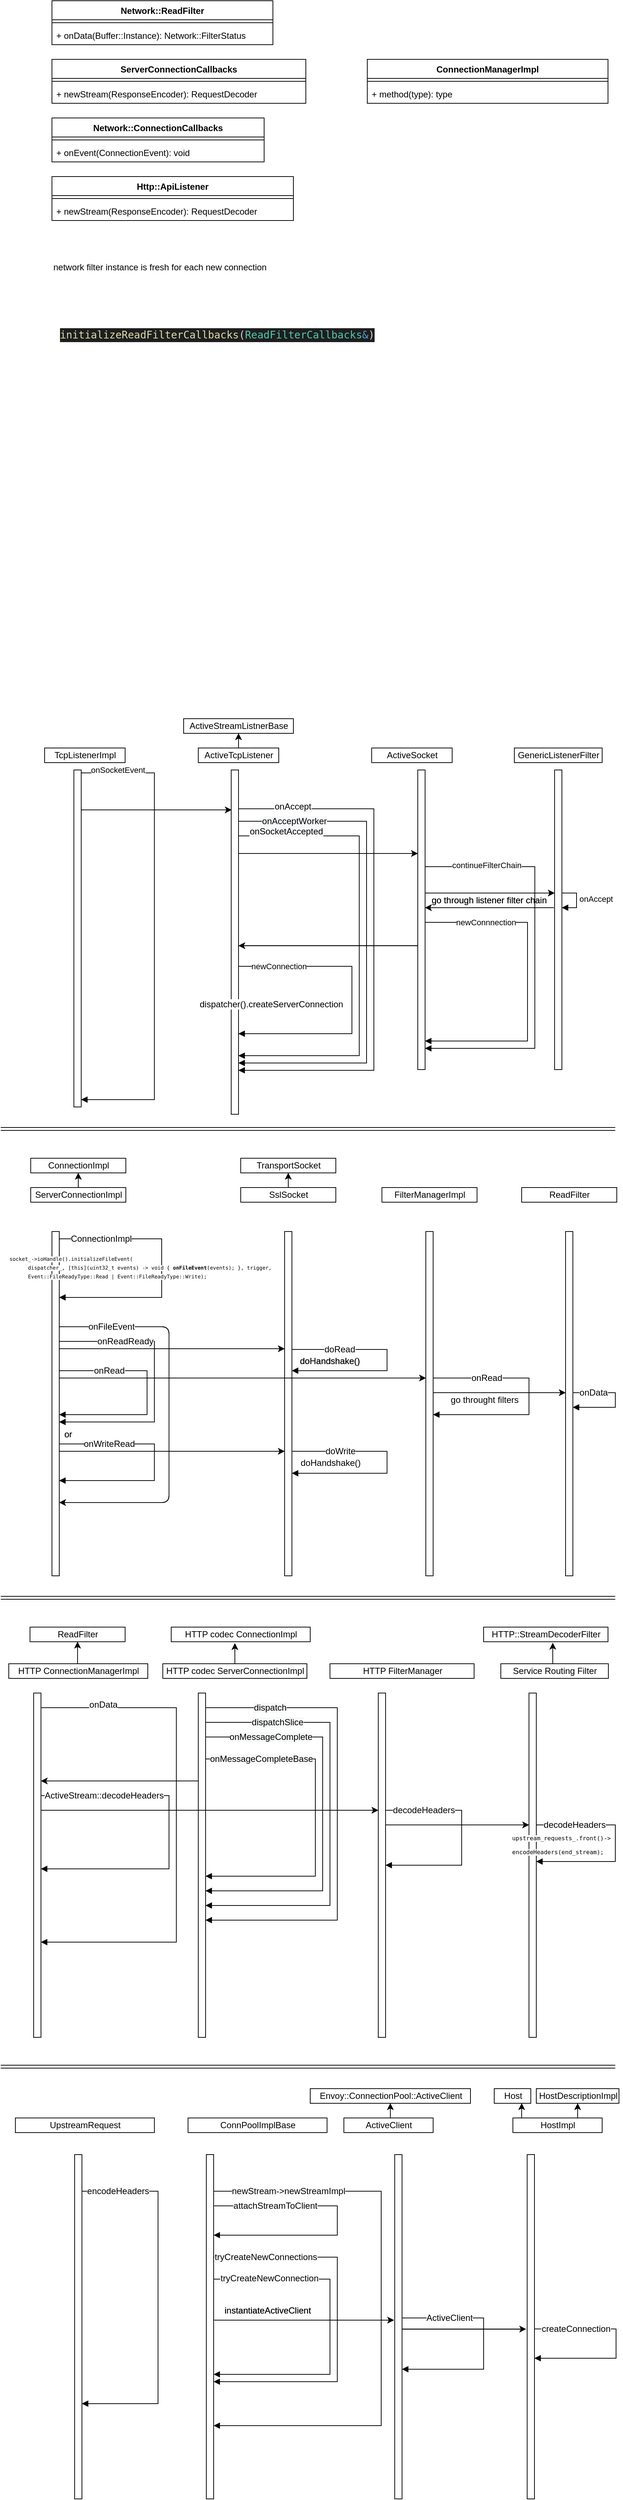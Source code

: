 <mxfile version="17.1.3" type="github">
  <diagram id="dTCkkuFmCW_uLTj4JWRb" name="Page-1">
    <mxGraphModel dx="1422" dy="1900" grid="1" gridSize="10" guides="1" tooltips="1" connect="1" arrows="1" fold="1" page="1" pageScale="1" pageWidth="850" pageHeight="1100" math="0" shadow="0">
      <root>
        <mxCell id="0" />
        <mxCell id="1" parent="0" />
        <mxCell id="FGPLI17WFUnC6xqe849k-3" value="" style="html=1;points=[];perimeter=orthogonalPerimeter;" parent="1" vertex="1">
          <mxGeometry x="315" y="453" width="10" height="40" as="geometry" />
        </mxCell>
        <mxCell id="FGPLI17WFUnC6xqe849k-4" value="" style="edgeStyle=orthogonalEdgeStyle;html=1;align=left;spacingLeft=2;endArrow=block;rounded=0;" parent="1" target="FGPLI17WFUnC6xqe849k-25" edge="1">
          <mxGeometry relative="1" as="geometry">
            <mxPoint x="320" y="368" as="sourcePoint" />
            <Array as="points">
              <mxPoint x="480" y="368" />
              <mxPoint x="480" y="460" />
            </Array>
            <mxPoint x="325" y="388" as="targetPoint" />
          </mxGeometry>
        </mxCell>
        <mxCell id="FGPLI17WFUnC6xqe849k-5" value="" style="html=1;points=[];perimeter=orthogonalPerimeter;" parent="1" vertex="1">
          <mxGeometry x="315" y="173" width="10" height="40" as="geometry" />
        </mxCell>
        <mxCell id="FGPLI17WFUnC6xqe849k-6" value="" style="edgeStyle=orthogonalEdgeStyle;html=1;align=left;spacingLeft=2;endArrow=block;rounded=0;" parent="1" target="FGPLI17WFUnC6xqe849k-25" edge="1">
          <mxGeometry relative="1" as="geometry">
            <mxPoint x="320" y="153" as="sourcePoint" />
            <Array as="points">
              <mxPoint x="510" y="153" />
              <mxPoint x="510" y="510" />
            </Array>
            <mxPoint x="340" y="173" as="targetPoint" />
          </mxGeometry>
        </mxCell>
        <mxCell id="FGPLI17WFUnC6xqe849k-7" value="onAccept" style="text;html=1;resizable=0;points=[];align=center;verticalAlign=middle;labelBackgroundColor=default;fontColor=#FFFFFF;" parent="FGPLI17WFUnC6xqe849k-6" vertex="1" connectable="0">
          <mxGeometry x="-0.711" y="1" relative="1" as="geometry">
            <mxPoint x="-27" y="-2" as="offset" />
          </mxGeometry>
        </mxCell>
        <mxCell id="FGPLI17WFUnC6xqe849k-8" value="" style="edgeStyle=orthogonalEdgeStyle;html=1;align=left;spacingLeft=2;endArrow=block;rounded=0;" parent="1" target="FGPLI17WFUnC6xqe849k-25" edge="1">
          <mxGeometry relative="1" as="geometry">
            <mxPoint x="320" y="213" as="sourcePoint" />
            <Array as="points">
              <mxPoint x="320" y="170" />
              <mxPoint x="500" y="170" />
              <mxPoint x="500" y="500" />
            </Array>
            <mxPoint x="350" y="233" as="targetPoint" />
          </mxGeometry>
        </mxCell>
        <mxCell id="FGPLI17WFUnC6xqe849k-9" value="&lt;span style=&quot;text-align: left;&quot;&gt;onAcceptWorker&lt;/span&gt;" style="text;html=1;resizable=0;points=[];align=center;verticalAlign=middle;labelBackgroundColor=default;fontColor=#FFFFFF;" parent="FGPLI17WFUnC6xqe849k-8" vertex="1" connectable="0">
          <mxGeometry x="-0.72" y="2" relative="1" as="geometry">
            <mxPoint x="22" y="2" as="offset" />
          </mxGeometry>
        </mxCell>
        <mxCell id="FGPLI17WFUnC6xqe849k-10" value="" style="html=1;points=[];perimeter=orthogonalPerimeter;" parent="1" vertex="1">
          <mxGeometry x="757" y="288" width="10" height="40" as="geometry" />
        </mxCell>
        <mxCell id="FGPLI17WFUnC6xqe849k-11" value="onAccept" style="edgeStyle=orthogonalEdgeStyle;html=1;align=left;spacingLeft=2;endArrow=block;rounded=0;entryX=1;entryY=0;" parent="1" target="FGPLI17WFUnC6xqe849k-10" edge="1">
          <mxGeometry relative="1" as="geometry">
            <mxPoint x="762" y="268" as="sourcePoint" />
            <Array as="points">
              <mxPoint x="787" y="268" />
            </Array>
          </mxGeometry>
        </mxCell>
        <mxCell id="FGPLI17WFUnC6xqe849k-12" value="" style="html=1;points=[];perimeter=orthogonalPerimeter;" parent="1" vertex="1">
          <mxGeometry x="570" y="328" width="10" height="40" as="geometry" />
        </mxCell>
        <mxCell id="FGPLI17WFUnC6xqe849k-13" value="" style="html=1;points=[];perimeter=orthogonalPerimeter;" parent="1" vertex="1">
          <mxGeometry x="570" y="252" width="10" height="40" as="geometry" />
        </mxCell>
        <mxCell id="FGPLI17WFUnC6xqe849k-14" value="" style="edgeStyle=orthogonalEdgeStyle;html=1;align=left;spacingLeft=2;endArrow=block;rounded=0;" parent="1" target="FGPLI17WFUnC6xqe849k-27" edge="1">
          <mxGeometry relative="1" as="geometry">
            <mxPoint x="575" y="232" as="sourcePoint" />
            <Array as="points">
              <mxPoint x="730" y="232" />
              <mxPoint x="730" y="480" />
            </Array>
            <mxPoint x="590" y="252" as="targetPoint" />
          </mxGeometry>
        </mxCell>
        <mxCell id="FGPLI17WFUnC6xqe849k-15" value="&lt;span style=&quot;font-size: 11px ; text-align: left&quot;&gt;continueFilterChain&lt;/span&gt;" style="text;html=1;resizable=0;points=[];align=center;verticalAlign=middle;labelBackgroundColor=default;fontColor=#FFFFFF;" parent="FGPLI17WFUnC6xqe849k-14" vertex="1" connectable="0">
          <mxGeometry x="-0.614" y="2" relative="1" as="geometry">
            <mxPoint x="-18" as="offset" />
          </mxGeometry>
        </mxCell>
        <mxCell id="FGPLI17WFUnC6xqe849k-16" value="" style="edgeStyle=orthogonalEdgeStyle;html=1;align=left;spacingLeft=2;endArrow=block;rounded=0;" parent="1" target="FGPLI17WFUnC6xqe849k-27" edge="1">
          <mxGeometry relative="1" as="geometry">
            <mxPoint x="575" y="308" as="sourcePoint" />
            <Array as="points">
              <mxPoint x="720" y="308" />
              <mxPoint x="720" y="470" />
            </Array>
            <mxPoint x="580" y="369" as="targetPoint" />
          </mxGeometry>
        </mxCell>
        <mxCell id="FGPLI17WFUnC6xqe849k-17" value="&lt;span style=&quot;font-size: 11px ; text-align: left&quot;&gt;newConnnection&lt;/span&gt;" style="text;html=1;resizable=0;points=[];align=center;verticalAlign=middle;labelBackgroundColor=default;fontColor=#FFFFFF;" parent="FGPLI17WFUnC6xqe849k-16" vertex="1" connectable="0">
          <mxGeometry x="-0.751" y="2" relative="1" as="geometry">
            <mxPoint x="32" y="2" as="offset" />
          </mxGeometry>
        </mxCell>
        <mxCell id="FGPLI17WFUnC6xqe849k-18" value="" style="edgeStyle=orthogonalEdgeStyle;html=1;align=left;spacingLeft=2;endArrow=block;rounded=0;" parent="1" target="FGPLI17WFUnC6xqe849k-25" edge="1">
          <mxGeometry relative="1" as="geometry">
            <mxPoint x="320" y="273" as="sourcePoint" />
            <Array as="points">
              <mxPoint x="320" y="190" />
              <mxPoint x="490" y="190" />
              <mxPoint x="490" y="490" />
            </Array>
            <mxPoint x="345" y="330" as="targetPoint" />
          </mxGeometry>
        </mxCell>
        <mxCell id="FGPLI17WFUnC6xqe849k-19" value="&lt;span style=&quot;text-align: left;&quot;&gt;onSocketAccepted&lt;/span&gt;" style="text;html=1;resizable=0;points=[];align=center;verticalAlign=middle;labelBackgroundColor=default;fontColor=#FFFFFF;" parent="FGPLI17WFUnC6xqe849k-18" vertex="1" connectable="0">
          <mxGeometry x="-0.796" relative="1" as="geometry">
            <mxPoint x="70" y="-16" as="offset" />
          </mxGeometry>
        </mxCell>
        <mxCell id="FGPLI17WFUnC6xqe849k-20" value="" style="html=1;points=[];perimeter=orthogonalPerimeter;" parent="1" vertex="1">
          <mxGeometry x="315" y="233" width="10" height="40" as="geometry" />
        </mxCell>
        <mxCell id="FGPLI17WFUnC6xqe849k-21" value="" style="html=1;points=[];perimeter=orthogonalPerimeter;" parent="1" vertex="1">
          <mxGeometry x="315" y="202" width="10" height="40" as="geometry" />
        </mxCell>
        <mxCell id="FGPLI17WFUnC6xqe849k-22" style="edgeStyle=orthogonalEdgeStyle;rounded=0;orthogonalLoop=1;jettySize=auto;html=1;exitX=0.5;exitY=0;exitDx=0;exitDy=0;" parent="1" source="FGPLI17WFUnC6xqe849k-23" target="FGPLI17WFUnC6xqe849k-29" edge="1">
          <mxGeometry relative="1" as="geometry" />
        </mxCell>
        <mxCell id="FGPLI17WFUnC6xqe849k-23" value="ActiveTcpListener" style="html=1;" parent="1" vertex="1">
          <mxGeometry x="270" y="70" width="110" height="20" as="geometry" />
        </mxCell>
        <mxCell id="FGPLI17WFUnC6xqe849k-24" value="" style="edgeStyle=orthogonalEdgeStyle;rounded=0;orthogonalLoop=1;jettySize=auto;html=1;" parent="1" edge="1">
          <mxGeometry relative="1" as="geometry">
            <Array as="points">
              <mxPoint x="540" y="214" />
              <mxPoint x="540" y="214" />
            </Array>
            <mxPoint x="325" y="214" as="sourcePoint" />
            <mxPoint x="570" y="214" as="targetPoint" />
          </mxGeometry>
        </mxCell>
        <mxCell id="FGPLI17WFUnC6xqe849k-25" value="" style="html=1;points=[];perimeter=orthogonalPerimeter;" parent="1" vertex="1">
          <mxGeometry x="315" y="100" width="10" height="470" as="geometry" />
        </mxCell>
        <mxCell id="FGPLI17WFUnC6xqe849k-26" value="" style="edgeStyle=orthogonalEdgeStyle;rounded=0;orthogonalLoop=1;jettySize=auto;html=1;" parent="1" edge="1">
          <mxGeometry relative="1" as="geometry">
            <Array as="points">
              <mxPoint x="667" y="268" />
              <mxPoint x="667" y="268" />
            </Array>
            <mxPoint x="580" y="268" as="sourcePoint" />
            <mxPoint x="757" y="268" as="targetPoint" />
          </mxGeometry>
        </mxCell>
        <mxCell id="FGPLI17WFUnC6xqe849k-27" value="" style="html=1;points=[];perimeter=orthogonalPerimeter;" parent="1" vertex="1">
          <mxGeometry x="570" y="100" width="10" height="409" as="geometry" />
        </mxCell>
        <mxCell id="FGPLI17WFUnC6xqe849k-28" value="" style="html=1;points=[];perimeter=orthogonalPerimeter;" parent="1" vertex="1">
          <mxGeometry x="757" y="100" width="10" height="409" as="geometry" />
        </mxCell>
        <mxCell id="FGPLI17WFUnC6xqe849k-29" value="ActiveStreamListnerBase" style="html=1;" parent="1" vertex="1">
          <mxGeometry x="250" y="30" width="150" height="20" as="geometry" />
        </mxCell>
        <mxCell id="FGPLI17WFUnC6xqe849k-30" value="ActiveSocket" style="html=1;" parent="1" vertex="1">
          <mxGeometry x="507" y="70" width="110" height="20" as="geometry" />
        </mxCell>
        <mxCell id="FGPLI17WFUnC6xqe849k-31" value="GenericListenerFilter" style="html=1;" parent="1" vertex="1">
          <mxGeometry x="702" y="70" width="120" height="20" as="geometry" />
        </mxCell>
        <mxCell id="FGPLI17WFUnC6xqe849k-32" value="" style="endArrow=classic;html=1;" parent="1" edge="1">
          <mxGeometry width="50" height="50" relative="1" as="geometry">
            <mxPoint x="756" y="288" as="sourcePoint" />
            <mxPoint x="580" y="288" as="targetPoint" />
          </mxGeometry>
        </mxCell>
        <mxCell id="FGPLI17WFUnC6xqe849k-33" value="go through listener filter chain" style="text;html=1;resizable=0;points=[];autosize=1;align=left;verticalAlign=top;spacingTop=-4;" parent="1" vertex="1">
          <mxGeometry x="587" y="268" width="170" height="20" as="geometry" />
        </mxCell>
        <mxCell id="FGPLI17WFUnC6xqe849k-34" value="" style="html=1;points=[];perimeter=orthogonalPerimeter;" parent="1" vertex="1">
          <mxGeometry x="100" y="124" width="10" height="40" as="geometry" />
        </mxCell>
        <mxCell id="FGPLI17WFUnC6xqe849k-35" value="" style="edgeStyle=orthogonalEdgeStyle;html=1;align=left;spacingLeft=2;endArrow=block;rounded=0;" parent="1" target="FGPLI17WFUnC6xqe849k-38" edge="1">
          <mxGeometry relative="1" as="geometry">
            <mxPoint x="104" y="104" as="sourcePoint" />
            <Array as="points">
              <mxPoint x="210" y="104" />
              <mxPoint x="210" y="550" />
            </Array>
            <mxPoint x="109" y="124" as="targetPoint" />
          </mxGeometry>
        </mxCell>
        <mxCell id="FGPLI17WFUnC6xqe849k-36" value="&lt;span style=&quot;font-size: 11px ; text-align: left&quot;&gt;onSocketEvent&lt;/span&gt;" style="text;html=1;resizable=0;points=[];align=center;verticalAlign=middle;labelBackgroundColor=default;fontColor=#FFFFFF;" parent="FGPLI17WFUnC6xqe849k-35" vertex="1" connectable="0">
          <mxGeometry x="-0.761" relative="1" as="geometry">
            <mxPoint x="-22" y="-4" as="offset" />
          </mxGeometry>
        </mxCell>
        <mxCell id="FGPLI17WFUnC6xqe849k-37" value="TcpListenerImpl" style="html=1;" parent="1" vertex="1">
          <mxGeometry x="60" y="70" width="110" height="20" as="geometry" />
        </mxCell>
        <mxCell id="FGPLI17WFUnC6xqe849k-38" value="" style="html=1;points=[];perimeter=orthogonalPerimeter;" parent="1" vertex="1">
          <mxGeometry x="100" y="100" width="10" height="460" as="geometry" />
        </mxCell>
        <mxCell id="FGPLI17WFUnC6xqe849k-39" value="" style="endArrow=classic;html=1;entryX=0.05;entryY=0.116;entryDx=0;entryDy=0;entryPerimeter=0;" parent="1" source="FGPLI17WFUnC6xqe849k-38" target="FGPLI17WFUnC6xqe849k-25" edge="1">
          <mxGeometry width="50" height="50" relative="1" as="geometry">
            <mxPoint x="60" y="580" as="sourcePoint" />
            <mxPoint x="310" y="155" as="targetPoint" />
          </mxGeometry>
        </mxCell>
        <mxCell id="FGPLI17WFUnC6xqe849k-40" value="" style="endArrow=classic;html=1;exitX=-0.1;exitY=0.782;exitDx=0;exitDy=0;exitPerimeter=0;entryX=0.9;entryY=0.782;entryDx=0;entryDy=0;entryPerimeter=0;" parent="1" edge="1">
          <mxGeometry width="50" height="50" relative="1" as="geometry">
            <mxPoint x="570" y="339.838" as="sourcePoint" />
            <mxPoint x="325" y="339.838" as="targetPoint" />
          </mxGeometry>
        </mxCell>
        <mxCell id="FGPLI17WFUnC6xqe849k-41" value="&lt;span style=&quot;font-size: 11px ; text-align: left&quot;&gt;newConnection&lt;/span&gt;" style="text;html=1;resizable=0;points=[];align=center;verticalAlign=middle;labelBackgroundColor=default;fontColor=#FFFFFF;" parent="FGPLI17WFUnC6xqe849k-40" vertex="1" connectable="0">
          <mxGeometry x="0.51" y="2" relative="1" as="geometry">
            <mxPoint x="-5" y="26" as="offset" />
          </mxGeometry>
        </mxCell>
        <mxCell id="FGPLI17WFUnC6xqe849k-42" value="" style="shape=link;html=1;" parent="1" edge="1">
          <mxGeometry width="50" height="50" relative="1" as="geometry">
            <mxPoint y="590" as="sourcePoint" />
            <mxPoint x="840" y="590" as="targetPoint" />
          </mxGeometry>
        </mxCell>
        <mxCell id="FGPLI17WFUnC6xqe849k-43" value="&lt;span style=&quot;&quot;&gt;dispatcher().createServerConnection&lt;/span&gt;" style="text;html=1;resizable=0;points=[];autosize=1;align=left;verticalAlign=top;spacingTop=-4;fontColor=#FFFFFF;labelBackgroundColor=default;" parent="1" vertex="1">
          <mxGeometry x="270" y="410" width="210" height="20" as="geometry" />
        </mxCell>
        <mxCell id="FGPLI17WFUnC6xqe849k-44" style="edgeStyle=orthogonalEdgeStyle;rounded=0;orthogonalLoop=1;jettySize=auto;html=1;exitX=0.5;exitY=0;exitDx=0;exitDy=0;" parent="1" source="FGPLI17WFUnC6xqe849k-45" target="FGPLI17WFUnC6xqe849k-46" edge="1">
          <mxGeometry relative="1" as="geometry" />
        </mxCell>
        <mxCell id="FGPLI17WFUnC6xqe849k-45" value="ServerConnectionImpl" style="html=1;" parent="1" vertex="1">
          <mxGeometry x="41" y="670" width="130" height="20" as="geometry" />
        </mxCell>
        <mxCell id="FGPLI17WFUnC6xqe849k-46" value="ConnectionImpl" style="html=1;" parent="1" vertex="1">
          <mxGeometry x="41" y="630" width="130" height="20" as="geometry" />
        </mxCell>
        <mxCell id="FGPLI17WFUnC6xqe849k-47" value="" style="html=1;points=[];perimeter=orthogonalPerimeter;" parent="1" vertex="1">
          <mxGeometry x="70" y="730" width="10" height="470" as="geometry" />
        </mxCell>
        <mxCell id="FGPLI17WFUnC6xqe849k-48" value="" style="edgeStyle=orthogonalEdgeStyle;html=1;align=left;spacingLeft=2;endArrow=block;rounded=0;" parent="1" source="FGPLI17WFUnC6xqe849k-47" target="FGPLI17WFUnC6xqe849k-47" edge="1">
          <mxGeometry relative="1" as="geometry">
            <mxPoint x="125" y="740" as="sourcePoint" />
            <Array as="points">
              <mxPoint x="220" y="740" />
              <mxPoint x="220" y="820" />
            </Array>
          </mxGeometry>
        </mxCell>
        <mxCell id="FGPLI17WFUnC6xqe849k-49" value="ConnectionImpl" style="text;html=1;resizable=0;points=[];align=center;verticalAlign=middle;labelBackgroundColor=none;fontColor=#FFFFFF;" parent="FGPLI17WFUnC6xqe849k-48" vertex="1" connectable="0">
          <mxGeometry x="-0.552" relative="1" as="geometry">
            <mxPoint x="-24" as="offset" />
          </mxGeometry>
        </mxCell>
        <mxCell id="FGPLI17WFUnC6xqe849k-50" value="&lt;div style=&quot;font-family: &amp;quot;droid sans mono&amp;quot; , monospace , monospace , &amp;quot;droid sans fallback&amp;quot; ; line-height: 171% ; white-space: pre ; font-size: 7px&quot;&gt;&lt;div&gt;&lt;span style=&quot;&quot;&gt;socket_-&amp;gt;ioHandle().initializeFileEvent(&lt;/span&gt;&lt;/div&gt;&lt;div&gt;&lt;span style=&quot;&quot;&gt;      dispatcher_, [this](uint32_t events) -&amp;gt; void { &lt;b&gt;onFileEvent&lt;/b&gt;(events); }, trigger,&lt;/span&gt;&lt;/div&gt;&lt;div&gt;&lt;span style=&quot;&quot;&gt;      Event::FileReadyType::Read | Event::FileReadyType::Write);&lt;/span&gt;&lt;/div&gt;&lt;/div&gt;" style="text;html=1;resizable=0;points=[];autosize=1;align=left;verticalAlign=top;spacingTop=-4;fontColor=#FFFFFF;labelBackgroundColor=none;" parent="1" vertex="1">
          <mxGeometry x="10" y="760" width="370" height="40" as="geometry" />
        </mxCell>
        <mxCell id="FGPLI17WFUnC6xqe849k-51" value="" style="endArrow=classic;html=1;" parent="1" source="FGPLI17WFUnC6xqe849k-47" target="FGPLI17WFUnC6xqe849k-47" edge="1">
          <mxGeometry width="50" height="50" relative="1" as="geometry">
            <mxPoint x="79" y="890" as="sourcePoint" />
            <mxPoint x="75" y="1040" as="targetPoint" />
            <Array as="points">
              <mxPoint x="150" y="860" />
              <mxPoint x="230" y="860" />
              <mxPoint x="230" y="950" />
              <mxPoint x="230" y="1100" />
              <mxPoint x="150" y="1100" />
            </Array>
          </mxGeometry>
        </mxCell>
        <mxCell id="FGPLI17WFUnC6xqe849k-52" value="onFileEvent" style="text;html=1;resizable=0;points=[];align=center;verticalAlign=middle;labelBackgroundColor=none;fontColor=#FFFFFF;" parent="FGPLI17WFUnC6xqe849k-51" vertex="1" connectable="0">
          <mxGeometry x="-0.636" y="1" relative="1" as="geometry">
            <mxPoint x="-28" y="1" as="offset" />
          </mxGeometry>
        </mxCell>
        <mxCell id="FGPLI17WFUnC6xqe849k-53" value="" style="edgeStyle=orthogonalEdgeStyle;html=1;align=left;spacingLeft=2;endArrow=block;rounded=0;" parent="1" source="FGPLI17WFUnC6xqe849k-47" target="FGPLI17WFUnC6xqe849k-47" edge="1">
          <mxGeometry relative="1" as="geometry">
            <mxPoint x="80" y="910" as="sourcePoint" />
            <Array as="points">
              <mxPoint x="210" y="880" />
              <mxPoint x="210" y="990" />
            </Array>
            <mxPoint x="85" y="930" as="targetPoint" />
          </mxGeometry>
        </mxCell>
        <mxCell id="FGPLI17WFUnC6xqe849k-54" value="onReadReady" style="text;html=1;resizable=0;points=[];align=center;verticalAlign=middle;labelBackgroundColor=none;fontColor=#FFFFFF;" parent="FGPLI17WFUnC6xqe849k-53" vertex="1" connectable="0">
          <mxGeometry x="-0.383" y="2" relative="1" as="geometry">
            <mxPoint x="-24" y="2" as="offset" />
          </mxGeometry>
        </mxCell>
        <mxCell id="FGPLI17WFUnC6xqe849k-55" value="or" style="text;html=1;resizable=0;points=[];autosize=1;align=left;verticalAlign=top;spacingTop=-4;" parent="1" vertex="1">
          <mxGeometry x="85" y="997" width="30" height="20" as="geometry" />
        </mxCell>
        <mxCell id="FGPLI17WFUnC6xqe849k-56" value="" style="edgeStyle=orthogonalEdgeStyle;html=1;align=left;spacingLeft=2;endArrow=block;rounded=0;" parent="1" source="FGPLI17WFUnC6xqe849k-47" target="FGPLI17WFUnC6xqe849k-47" edge="1">
          <mxGeometry relative="1" as="geometry">
            <mxPoint x="70" y="1004" as="sourcePoint" />
            <Array as="points">
              <mxPoint x="210" y="1020" />
              <mxPoint x="210" y="1070" />
            </Array>
            <mxPoint x="80" y="1024" as="targetPoint" />
          </mxGeometry>
        </mxCell>
        <mxCell id="FGPLI17WFUnC6xqe849k-57" value="onWriteRead" style="text;html=1;resizable=0;points=[];align=center;verticalAlign=middle;labelBackgroundColor=none;fontColor=#FFFFFF;" parent="FGPLI17WFUnC6xqe849k-56" vertex="1" connectable="0">
          <mxGeometry x="-0.683" y="1" relative="1" as="geometry">
            <mxPoint x="19" y="1" as="offset" />
          </mxGeometry>
        </mxCell>
        <mxCell id="FGPLI17WFUnC6xqe849k-58" value="" style="html=1;points=[];perimeter=orthogonalPerimeter;" parent="1" vertex="1">
          <mxGeometry x="388" y="730" width="10" height="470" as="geometry" />
        </mxCell>
        <mxCell id="FGPLI17WFUnC6xqe849k-59" value="TransportSocket" style="html=1;" parent="1" vertex="1">
          <mxGeometry x="328" y="630" width="130" height="20" as="geometry" />
        </mxCell>
        <mxCell id="FGPLI17WFUnC6xqe849k-60" style="edgeStyle=orthogonalEdgeStyle;rounded=0;orthogonalLoop=1;jettySize=auto;html=1;exitX=0.5;exitY=0;exitDx=0;exitDy=0;entryX=0.5;entryY=1;entryDx=0;entryDy=0;" parent="1" source="FGPLI17WFUnC6xqe849k-61" target="FGPLI17WFUnC6xqe849k-59" edge="1">
          <mxGeometry relative="1" as="geometry" />
        </mxCell>
        <mxCell id="FGPLI17WFUnC6xqe849k-61" value="SslSocket" style="html=1;" parent="1" vertex="1">
          <mxGeometry x="328" y="670" width="130" height="20" as="geometry" />
        </mxCell>
        <mxCell id="FGPLI17WFUnC6xqe849k-62" value="" style="endArrow=classic;html=1;" parent="1" source="FGPLI17WFUnC6xqe849k-47" target="FGPLI17WFUnC6xqe849k-58" edge="1">
          <mxGeometry width="50" height="50" relative="1" as="geometry">
            <mxPoint x="10" y="1270" as="sourcePoint" />
            <mxPoint x="60" y="1220" as="targetPoint" />
            <Array as="points">
              <mxPoint x="290" y="890" />
            </Array>
          </mxGeometry>
        </mxCell>
        <mxCell id="FGPLI17WFUnC6xqe849k-63" value="" style="edgeStyle=orthogonalEdgeStyle;html=1;align=left;spacingLeft=2;endArrow=block;rounded=0;" parent="1" target="FGPLI17WFUnC6xqe849k-58" edge="1">
          <mxGeometry relative="1" as="geometry">
            <mxPoint x="398" y="891" as="sourcePoint" />
            <Array as="points">
              <mxPoint x="528" y="891" />
              <mxPoint x="528" y="920" />
            </Array>
            <mxPoint x="398" y="911" as="targetPoint" />
          </mxGeometry>
        </mxCell>
        <mxCell id="FGPLI17WFUnC6xqe849k-64" value="doRead" style="text;html=1;resizable=0;points=[];align=center;verticalAlign=middle;labelBackgroundColor=none;fontColor=#FFFFFF;" parent="FGPLI17WFUnC6xqe849k-63" vertex="1" connectable="0">
          <mxGeometry x="-0.383" y="2" relative="1" as="geometry">
            <mxPoint x="-24" y="2" as="offset" />
          </mxGeometry>
        </mxCell>
        <mxCell id="FGPLI17WFUnC6xqe849k-65" value="" style="edgeStyle=orthogonalEdgeStyle;html=1;align=left;spacingLeft=2;endArrow=block;rounded=0;" parent="1" source="FGPLI17WFUnC6xqe849k-58" target="FGPLI17WFUnC6xqe849k-58" edge="1">
          <mxGeometry relative="1" as="geometry">
            <mxPoint x="398" y="1000" as="sourcePoint" />
            <Array as="points">
              <mxPoint x="528" y="1030" />
              <mxPoint x="528" y="1060" />
            </Array>
            <mxPoint x="398" y="1040" as="targetPoint" />
          </mxGeometry>
        </mxCell>
        <mxCell id="FGPLI17WFUnC6xqe849k-66" value="doWrite" style="text;html=1;resizable=0;points=[];align=center;verticalAlign=middle;labelBackgroundColor=#ffffff;" parent="FGPLI17WFUnC6xqe849k-65" vertex="1" connectable="0">
          <mxGeometry x="-0.383" y="2" relative="1" as="geometry">
            <mxPoint x="-24" y="2" as="offset" />
          </mxGeometry>
        </mxCell>
        <mxCell id="FGPLI17WFUnC6xqe849k-67" value="" style="endArrow=classic;html=1;" parent="1" source="FGPLI17WFUnC6xqe849k-47" target="FGPLI17WFUnC6xqe849k-58" edge="1">
          <mxGeometry width="50" height="50" relative="1" as="geometry">
            <mxPoint x="80" y="1009.96" as="sourcePoint" />
            <mxPoint x="402.5" y="1009.96" as="targetPoint" />
            <Array as="points">
              <mxPoint x="360" y="1030" />
            </Array>
          </mxGeometry>
        </mxCell>
        <mxCell id="FGPLI17WFUnC6xqe849k-68" value="doHandshake()" style="text;html=1;resizable=0;points=[];autosize=1;align=left;verticalAlign=top;spacingTop=-4;" parent="1" vertex="1">
          <mxGeometry x="407" y="897" width="100" height="20" as="geometry" />
        </mxCell>
        <mxCell id="FGPLI17WFUnC6xqe849k-69" value="doHandshake()" style="text;html=1;fontColor=#FFFFFF;labelBackgroundColor=none;" parent="1" vertex="1">
          <mxGeometry x="408" y="1032" width="100" height="30" as="geometry" />
        </mxCell>
        <mxCell id="FGPLI17WFUnC6xqe849k-70" value="" style="edgeStyle=orthogonalEdgeStyle;html=1;align=left;spacingLeft=2;endArrow=block;rounded=0;" parent="1" target="FGPLI17WFUnC6xqe849k-47" edge="1">
          <mxGeometry relative="1" as="geometry">
            <mxPoint x="80" y="918.471" as="sourcePoint" />
            <Array as="points">
              <mxPoint x="80" y="920" />
              <mxPoint x="200" y="920" />
              <mxPoint x="200" y="980" />
            </Array>
            <mxPoint x="80" y="947.882" as="targetPoint" />
          </mxGeometry>
        </mxCell>
        <mxCell id="FGPLI17WFUnC6xqe849k-71" value="onRead" style="text;html=1;resizable=0;points=[];align=center;verticalAlign=middle;labelBackgroundColor=none;fontColor=#FFFFFF;" parent="FGPLI17WFUnC6xqe849k-70" vertex="1" connectable="0">
          <mxGeometry x="-0.383" y="2" relative="1" as="geometry">
            <mxPoint x="-24" y="2" as="offset" />
          </mxGeometry>
        </mxCell>
        <mxCell id="FGPLI17WFUnC6xqe849k-72" value="FilterManagerImpl" style="html=1;" parent="1" vertex="1">
          <mxGeometry x="521" y="670" width="130" height="20" as="geometry" />
        </mxCell>
        <mxCell id="FGPLI17WFUnC6xqe849k-73" value="" style="html=1;points=[];perimeter=orthogonalPerimeter;" parent="1" vertex="1">
          <mxGeometry x="581" y="730" width="10" height="470" as="geometry" />
        </mxCell>
        <mxCell id="FGPLI17WFUnC6xqe849k-74" value="" style="edgeStyle=orthogonalEdgeStyle;html=1;align=left;spacingLeft=2;endArrow=block;rounded=0;" parent="1" source="FGPLI17WFUnC6xqe849k-73" target="FGPLI17WFUnC6xqe849k-73" edge="1">
          <mxGeometry relative="1" as="geometry">
            <mxPoint x="591.5" y="927.471" as="sourcePoint" />
            <Array as="points">
              <mxPoint x="722" y="930" />
              <mxPoint x="722" y="980" />
            </Array>
            <mxPoint x="591.5" y="956.882" as="targetPoint" />
          </mxGeometry>
        </mxCell>
        <mxCell id="FGPLI17WFUnC6xqe849k-75" value="onRead" style="text;html=1;resizable=0;points=[];align=center;verticalAlign=middle;labelBackgroundColor=none;fontColor=#FFFFFF;" parent="FGPLI17WFUnC6xqe849k-74" vertex="1" connectable="0">
          <mxGeometry x="-0.383" y="2" relative="1" as="geometry">
            <mxPoint x="-24" y="2" as="offset" />
          </mxGeometry>
        </mxCell>
        <mxCell id="FGPLI17WFUnC6xqe849k-76" value="" style="endArrow=classic;html=1;" parent="1" source="FGPLI17WFUnC6xqe849k-47" target="FGPLI17WFUnC6xqe849k-73" edge="1">
          <mxGeometry width="50" height="50" relative="1" as="geometry">
            <mxPoint x="80" y="933.2" as="sourcePoint" />
            <mxPoint x="690" y="930" as="targetPoint" />
            <Array as="points">
              <mxPoint x="120" y="930" />
            </Array>
          </mxGeometry>
        </mxCell>
        <mxCell id="FGPLI17WFUnC6xqe849k-77" value="ReadFilter" style="html=1;" parent="1" vertex="1">
          <mxGeometry x="712" y="670" width="130" height="20" as="geometry" />
        </mxCell>
        <mxCell id="FGPLI17WFUnC6xqe849k-78" value="" style="html=1;points=[];perimeter=orthogonalPerimeter;" parent="1" vertex="1">
          <mxGeometry x="772" y="730" width="10" height="470" as="geometry" />
        </mxCell>
        <mxCell id="FGPLI17WFUnC6xqe849k-79" value="" style="edgeStyle=orthogonalEdgeStyle;html=1;align=left;spacingLeft=2;endArrow=block;rounded=0;" parent="1" source="FGPLI17WFUnC6xqe849k-78" target="FGPLI17WFUnC6xqe849k-78" edge="1">
          <mxGeometry relative="1" as="geometry">
            <mxPoint x="797" y="929.382" as="sourcePoint" />
            <Array as="points">
              <mxPoint x="840" y="950" />
              <mxPoint x="840" y="970" />
            </Array>
            <mxPoint x="797" y="979.971" as="targetPoint" />
          </mxGeometry>
        </mxCell>
        <mxCell id="FGPLI17WFUnC6xqe849k-80" value="onData" style="text;html=1;resizable=0;points=[];align=center;verticalAlign=middle;labelBackgroundColor=none;fontColor=#FFFFFF;" parent="FGPLI17WFUnC6xqe849k-79" vertex="1" connectable="0">
          <mxGeometry x="-0.383" y="2" relative="1" as="geometry">
            <mxPoint x="-14" y="2" as="offset" />
          </mxGeometry>
        </mxCell>
        <mxCell id="FGPLI17WFUnC6xqe849k-81" value="" style="endArrow=classic;html=1;" parent="1" source="FGPLI17WFUnC6xqe849k-73" target="FGPLI17WFUnC6xqe849k-78" edge="1">
          <mxGeometry width="50" height="50" relative="1" as="geometry">
            <mxPoint x="114" y="1270" as="sourcePoint" />
            <mxPoint x="164" y="1220" as="targetPoint" />
            <Array as="points">
              <mxPoint x="740" y="950" />
            </Array>
          </mxGeometry>
        </mxCell>
        <mxCell id="FGPLI17WFUnC6xqe849k-82" value="go throught filters" style="text;html=1;resizable=0;points=[];align=center;verticalAlign=middle;labelBackgroundColor=none;fontColor=#FFFFFF;" parent="FGPLI17WFUnC6xqe849k-81" vertex="1" connectable="0">
          <mxGeometry x="0.684" y="132" relative="1" as="geometry">
            <mxPoint x="-83" y="142" as="offset" />
          </mxGeometry>
        </mxCell>
        <mxCell id="FGPLI17WFUnC6xqe849k-83" value="" style="shape=link;html=1;" parent="1" edge="1">
          <mxGeometry width="50" height="50" relative="1" as="geometry">
            <mxPoint y="1230" as="sourcePoint" />
            <mxPoint x="840" y="1230" as="targetPoint" />
          </mxGeometry>
        </mxCell>
        <mxCell id="FGPLI17WFUnC6xqe849k-84" value="ReadFilter" style="html=1;" parent="1" vertex="1">
          <mxGeometry x="40" y="1270" width="130" height="20" as="geometry" />
        </mxCell>
        <mxCell id="FGPLI17WFUnC6xqe849k-85" value="" style="html=1;points=[];perimeter=orthogonalPerimeter;" parent="1" vertex="1">
          <mxGeometry x="45" y="1360" width="10" height="470" as="geometry" />
        </mxCell>
        <mxCell id="FGPLI17WFUnC6xqe849k-86" value="" style="edgeStyle=orthogonalEdgeStyle;html=1;align=left;spacingLeft=2;endArrow=block;rounded=0;" parent="1" source="FGPLI17WFUnC6xqe849k-85" target="FGPLI17WFUnC6xqe849k-85" edge="1">
          <mxGeometry relative="1" as="geometry">
            <mxPoint x="80" y="1370" as="sourcePoint" />
            <Array as="points">
              <mxPoint x="240" y="1380" />
              <mxPoint x="240" y="1700" />
            </Array>
            <mxPoint x="80" y="1432" as="targetPoint" />
          </mxGeometry>
        </mxCell>
        <mxCell id="FGPLI17WFUnC6xqe849k-87" value="onData" style="text;html=1;resizable=0;points=[];align=center;verticalAlign=middle;labelBackgroundColor=#ffffff;" parent="FGPLI17WFUnC6xqe849k-86" vertex="1" connectable="0">
          <mxGeometry x="-0.383" y="2" relative="1" as="geometry">
            <mxPoint x="-102" y="-32" as="offset" />
          </mxGeometry>
        </mxCell>
        <mxCell id="FGPLI17WFUnC6xqe849k-88" style="edgeStyle=orthogonalEdgeStyle;rounded=0;orthogonalLoop=1;jettySize=auto;html=1;exitX=0.5;exitY=0;exitDx=0;exitDy=0;entryX=0.5;entryY=1;entryDx=0;entryDy=0;" parent="1" source="FGPLI17WFUnC6xqe849k-89" target="FGPLI17WFUnC6xqe849k-84" edge="1">
          <mxGeometry relative="1" as="geometry" />
        </mxCell>
        <mxCell id="FGPLI17WFUnC6xqe849k-89" value="HTTP ConnectionManagerImpl&lt;span style=&quot;color: rgba(0 , 0 , 0 , 0) ; font-family: monospace ; font-size: 0px&quot;&gt;%3CmxGraphModel%3E%3Croot%3E%3CmxCell%20id%3D%220%22%2F%3E%3CmxCell%20id%3D%221%22%20parent%3D%220%22%2F%3E%3CmxCell%20id%3D%222%22%20value%3D%22ReadFilter%22%20style%3D%22html%3D1%3B%22%20vertex%3D%221%22%20parent%3D%221%22%3E%3CmxGeometry%20x%3D%2210%22%20y%3D%221270%22%20width%3D%22130%22%20height%3D%2220%22%20as%3D%22geometry%22%2F%3E%3C%2FmxCell%3E%3C%2Froot%3E%3C%2FmxGraphModel%3E Cp&lt;/span&gt;" style="html=1;" parent="1" vertex="1">
          <mxGeometry x="11" y="1320" width="190" height="20" as="geometry" />
        </mxCell>
        <mxCell id="FGPLI17WFUnC6xqe849k-90" value="HTTP codec ConnectionImpl&lt;span style=&quot;color: rgba(0 , 0 , 0 , 0) ; font-family: monospace ; font-size: 0px&quot;&gt;%3CmxGraphModel%3E%3Croot%3E%3CmxCell%20id%3D%220%22%2F%3E%3CmxCell%20id%3D%221%22%20parent%3D%220%22%2F%3E%3CmxCell%20id%3D%222%22%20value%3D%22ReadFilter%22%20style%3D%22html%3D1%3B%22%20vertex%3D%221%22%20parent%3D%221%22%3E%3CmxGeometry%20x%3D%2210%22%20y%3D%221270%22%20width%3D%22130%22%20height%3D%2220%22%20as%3D%22geometry%22%2F%3E%3C%2FmxCell%3E%3C%2Froot%3E%3C%2FmxGraphel%3E Cp&lt;/span&gt;" style="html=1;" parent="1" vertex="1">
          <mxGeometry x="233" y="1270" width="190" height="20" as="geometry" />
        </mxCell>
        <mxCell id="FGPLI17WFUnC6xqe849k-91" value="" style="html=1;points=[];perimeter=orthogonalPerimeter;" parent="1" vertex="1">
          <mxGeometry x="270" y="1360" width="10" height="470" as="geometry" />
        </mxCell>
        <mxCell id="FGPLI17WFUnC6xqe849k-92" value="" style="edgeStyle=orthogonalEdgeStyle;html=1;align=left;spacingLeft=2;endArrow=block;rounded=0;" parent="1" source="FGPLI17WFUnC6xqe849k-91" target="FGPLI17WFUnC6xqe849k-91" edge="1">
          <mxGeometry relative="1" as="geometry">
            <mxPoint x="320" y="1422" as="sourcePoint" />
            <Array as="points">
              <mxPoint x="460" y="1380" />
              <mxPoint x="460" y="1670" />
            </Array>
            <mxPoint x="348" y="1482" as="targetPoint" />
          </mxGeometry>
        </mxCell>
        <mxCell id="FGPLI17WFUnC6xqe849k-93" value="&lt;span style=&quot;text-align: left ; background-color: rgb(248 , 249 , 250)&quot;&gt;dispatch&lt;/span&gt;" style="text;html=1;resizable=0;points=[];align=center;verticalAlign=middle;labelBackgroundColor=#ffffff;" parent="FGPLI17WFUnC6xqe849k-92" vertex="1" connectable="0">
          <mxGeometry x="-0.729" relative="1" as="geometry">
            <mxPoint as="offset" />
          </mxGeometry>
        </mxCell>
        <mxCell id="FGPLI17WFUnC6xqe849k-94" value="" style="edgeStyle=orthogonalEdgeStyle;html=1;align=left;spacingLeft=2;endArrow=block;rounded=0;" parent="1" source="FGPLI17WFUnC6xqe849k-91" target="FGPLI17WFUnC6xqe849k-91" edge="1">
          <mxGeometry relative="1" as="geometry">
            <mxPoint x="338" y="1390" as="sourcePoint" />
            <Array as="points">
              <mxPoint x="450" y="1400" />
              <mxPoint x="450" y="1650" />
            </Array>
            <mxPoint x="338" y="1480" as="targetPoint" />
          </mxGeometry>
        </mxCell>
        <mxCell id="FGPLI17WFUnC6xqe849k-95" value="&lt;span style=&quot;text-align: left ; background-color: rgb(248 , 249 , 250)&quot;&gt;dispatchSlice&lt;br&gt;&lt;/span&gt;" style="text;html=1;resizable=0;points=[];align=center;verticalAlign=middle;labelBackgroundColor=#ffffff;" parent="FGPLI17WFUnC6xqe849k-94" vertex="1" connectable="0">
          <mxGeometry x="-0.729" relative="1" as="geometry">
            <mxPoint x="18" as="offset" />
          </mxGeometry>
        </mxCell>
        <mxCell id="FGPLI17WFUnC6xqe849k-96" value="" style="edgeStyle=orthogonalEdgeStyle;html=1;align=left;spacingLeft=2;endArrow=block;rounded=0;" parent="1" source="FGPLI17WFUnC6xqe849k-91" target="FGPLI17WFUnC6xqe849k-91" edge="1">
          <mxGeometry relative="1" as="geometry">
            <mxPoint x="328" y="1520" as="sourcePoint" />
            <Array as="points">
              <mxPoint x="440" y="1420" />
              <mxPoint x="440" y="1630" />
            </Array>
            <mxPoint x="328" y="1570" as="targetPoint" />
          </mxGeometry>
        </mxCell>
        <mxCell id="FGPLI17WFUnC6xqe849k-97" value="&lt;span style=&quot;text-align: left ; background-color: rgb(248 , 249 , 250)&quot;&gt;onMessageComplete&lt;br&gt;&lt;/span&gt;" style="text;html=1;resizable=0;points=[];align=center;verticalAlign=middle;labelBackgroundColor=#ffffff;" parent="FGPLI17WFUnC6xqe849k-96" vertex="1" connectable="0">
          <mxGeometry x="-0.729" relative="1" as="geometry">
            <mxPoint x="17" as="offset" />
          </mxGeometry>
        </mxCell>
        <mxCell id="FGPLI17WFUnC6xqe849k-98" value="" style="edgeStyle=orthogonalEdgeStyle;html=1;align=left;spacingLeft=2;endArrow=block;rounded=0;" parent="1" source="FGPLI17WFUnC6xqe849k-91" target="FGPLI17WFUnC6xqe849k-91" edge="1">
          <mxGeometry relative="1" as="geometry">
            <mxPoint x="338" y="1530" as="sourcePoint" />
            <Array as="points">
              <mxPoint x="430" y="1450" />
              <mxPoint x="430" y="1610" />
            </Array>
            <mxPoint x="338" y="1605" as="targetPoint" />
          </mxGeometry>
        </mxCell>
        <mxCell id="FGPLI17WFUnC6xqe849k-99" value="&lt;span style=&quot;text-align: left ; background-color: rgb(248 , 249 , 250)&quot;&gt;onMessageCompleteBase&lt;br&gt;&lt;/span&gt;" style="text;html=1;resizable=0;points=[];align=center;verticalAlign=middle;labelBackgroundColor=#ffffff;" parent="FGPLI17WFUnC6xqe849k-98" vertex="1" connectable="0">
          <mxGeometry x="-0.729" relative="1" as="geometry">
            <mxPoint x="13" as="offset" />
          </mxGeometry>
        </mxCell>
        <mxCell id="FGPLI17WFUnC6xqe849k-100" style="edgeStyle=orthogonalEdgeStyle;rounded=0;orthogonalLoop=1;jettySize=auto;html=1;exitX=0.5;exitY=0;exitDx=0;exitDy=0;entryX=0.458;entryY=1.1;entryDx=0;entryDy=0;entryPerimeter=0;" parent="1" source="FGPLI17WFUnC6xqe849k-101" target="FGPLI17WFUnC6xqe849k-90" edge="1">
          <mxGeometry relative="1" as="geometry" />
        </mxCell>
        <mxCell id="FGPLI17WFUnC6xqe849k-101" value="HTTP codec ServerConnectionImpl&lt;span style=&quot;color: rgba(0 , 0 , 0 , 0) ; font-family: monospace ; font-size: 0px&quot;&gt;%3CmxGraphModel%3E%3Croot%3E%3CmxCell%20id%3D%220%22%2F%3E%3CmxCell%20id%3D%221%22%20parent%3D%220%22%2F%3E%3CmxCell%20id%3D%222%22%20value%3D%22ReadFilter%22%20style%3D%22html%3D1%3B%22%20vertex%3D%221%22%20parent%3D%221%22%3E%3CmxGeometry%20x%3D%2210%22%20y%3D%221270%22%20width%3D%22130%22%20height%3D%2220%22%20as%3D%22geometry%22%2F%3E%3C%2FmxCell%3E%3C%2Froot%3E%3C%2FmxGraphModel%&lt;/span&gt;" style="html=1;" parent="1" vertex="1">
          <mxGeometry x="221.5" y="1320" width="197" height="20" as="geometry" />
        </mxCell>
        <mxCell id="FGPLI17WFUnC6xqe849k-102" value="" style="endArrow=classic;html=1;" parent="1" source="FGPLI17WFUnC6xqe849k-91" target="FGPLI17WFUnC6xqe849k-85" edge="1">
          <mxGeometry width="50" height="50" relative="1" as="geometry">
            <mxPoint x="10" y="2310" as="sourcePoint" />
            <mxPoint x="150" y="1740" as="targetPoint" />
            <Array as="points">
              <mxPoint x="180" y="1480" />
            </Array>
          </mxGeometry>
        </mxCell>
        <mxCell id="FGPLI17WFUnC6xqe849k-103" value="" style="edgeStyle=orthogonalEdgeStyle;html=1;align=left;spacingLeft=2;endArrow=block;rounded=0;" parent="1" source="FGPLI17WFUnC6xqe849k-85" target="FGPLI17WFUnC6xqe849k-85" edge="1">
          <mxGeometry relative="1" as="geometry">
            <mxPoint x="81" y="1490" as="sourcePoint" />
            <Array as="points">
              <mxPoint x="230" y="1500" />
              <mxPoint x="230" y="1600" />
            </Array>
            <mxPoint x="81" y="1560" as="targetPoint" />
          </mxGeometry>
        </mxCell>
        <mxCell id="FGPLI17WFUnC6xqe849k-104" value="ActiveStream::decodeHeaders" style="text;html=1;resizable=0;points=[];align=center;verticalAlign=middle;labelBackgroundColor=#ffffff;" parent="FGPLI17WFUnC6xqe849k-103" vertex="1" connectable="0">
          <mxGeometry x="-0.647" y="-2" relative="1" as="geometry">
            <mxPoint x="6" y="-2" as="offset" />
          </mxGeometry>
        </mxCell>
        <mxCell id="FGPLI17WFUnC6xqe849k-105" value="HTTP FilterManager&lt;span style=&quot;color: rgba(0 , 0 , 0 , 0) ; font-family: monospace ; font-size: 0px&quot;&gt;phModel%3E%3Croot%3E%3CmxCell%20id%3D%220%22%2F%3E%3CmxCell%20id%3D%221%22%20parent%3D%220%22%2F%3E%3CmxCell%20id%3D%222%22%20value%3D%22ReadFilter%22%20style%3D%22html%3D1%3B%22%20vertex%3D%221%22%20parent%3D%221%22%3E%3CmxGeometry%20x%3D%2210%22%20y%3D%221270%22%20width%3D%22130%22%20height%3D%2220%22%20as%3D%22geometry%22%2F%3E%3C%2FmxCell%3E%3C%2Froot%3E%3C%2FmxGaphMo&lt;/span&gt;" style="html=1;" parent="1" vertex="1">
          <mxGeometry x="450" y="1320" width="197" height="20" as="geometry" />
        </mxCell>
        <mxCell id="FGPLI17WFUnC6xqe849k-106" value="" style="html=1;points=[];perimeter=orthogonalPerimeter;" parent="1" vertex="1">
          <mxGeometry x="516" y="1360" width="10" height="470" as="geometry" />
        </mxCell>
        <mxCell id="FGPLI17WFUnC6xqe849k-107" value="" style="endArrow=classic;html=1;" parent="1" source="FGPLI17WFUnC6xqe849k-85" target="FGPLI17WFUnC6xqe849k-106" edge="1">
          <mxGeometry width="50" height="50" relative="1" as="geometry">
            <mxPoint x="10" y="2310" as="sourcePoint" />
            <mxPoint x="60" y="2260" as="targetPoint" />
            <Array as="points">
              <mxPoint x="340" y="1520" />
            </Array>
          </mxGeometry>
        </mxCell>
        <mxCell id="FGPLI17WFUnC6xqe849k-108" value="" style="edgeStyle=orthogonalEdgeStyle;html=1;align=left;spacingLeft=2;endArrow=block;rounded=0;" parent="1" source="FGPLI17WFUnC6xqe849k-106" target="FGPLI17WFUnC6xqe849k-106" edge="1">
          <mxGeometry relative="1" as="geometry">
            <mxPoint x="610" y="1520" as="sourcePoint" />
            <Array as="points">
              <mxPoint x="630" y="1520" />
              <mxPoint x="630" y="1595" />
            </Array>
            <mxPoint x="610" y="1615" as="targetPoint" />
          </mxGeometry>
        </mxCell>
        <mxCell id="FGPLI17WFUnC6xqe849k-109" value="decodeHeaders" style="text;html=1;resizable=0;points=[];align=center;verticalAlign=middle;labelBackgroundColor=#ffffff;" parent="FGPLI17WFUnC6xqe849k-108" vertex="1" connectable="0">
          <mxGeometry x="-0.647" y="-2" relative="1" as="geometry">
            <mxPoint x="2" y="-2" as="offset" />
          </mxGeometry>
        </mxCell>
        <mxCell id="FGPLI17WFUnC6xqe849k-110" style="edgeStyle=orthogonalEdgeStyle;rounded=0;orthogonalLoop=1;jettySize=auto;html=1;exitX=0.5;exitY=0;exitDx=0;exitDy=0;entryX=0.556;entryY=1.075;entryDx=0;entryDy=0;entryPerimeter=0;" parent="1" source="FGPLI17WFUnC6xqe849k-111" target="FGPLI17WFUnC6xqe849k-112" edge="1">
          <mxGeometry relative="1" as="geometry" />
        </mxCell>
        <mxCell id="FGPLI17WFUnC6xqe849k-111" value="Service Routing Filter" style="html=1;" parent="1" vertex="1">
          <mxGeometry x="683.5" y="1320" width="147" height="20" as="geometry" />
        </mxCell>
        <mxCell id="FGPLI17WFUnC6xqe849k-112" value="HTTP::StreamDecoderFilter" style="html=1;" parent="1" vertex="1">
          <mxGeometry x="660" y="1270" width="170" height="20" as="geometry" />
        </mxCell>
        <mxCell id="FGPLI17WFUnC6xqe849k-113" value="" style="html=1;points=[];perimeter=orthogonalPerimeter;" parent="1" vertex="1">
          <mxGeometry x="722" y="1360" width="10" height="470" as="geometry" />
        </mxCell>
        <mxCell id="FGPLI17WFUnC6xqe849k-114" value="" style="edgeStyle=orthogonalEdgeStyle;html=1;align=left;spacingLeft=2;endArrow=block;rounded=0;" parent="1" source="FGPLI17WFUnC6xqe849k-113" target="FGPLI17WFUnC6xqe849k-113" edge="1">
          <mxGeometry relative="1" as="geometry">
            <mxPoint x="732" y="1520" as="sourcePoint" />
            <Array as="points">
              <mxPoint x="840" y="1540" />
              <mxPoint x="840" y="1590" />
            </Array>
            <mxPoint x="732" y="1580" as="targetPoint" />
          </mxGeometry>
        </mxCell>
        <mxCell id="FGPLI17WFUnC6xqe849k-115" value="decodeHeaders" style="text;html=1;resizable=0;points=[];align=center;verticalAlign=middle;labelBackgroundColor=#ffffff;" parent="FGPLI17WFUnC6xqe849k-114" vertex="1" connectable="0">
          <mxGeometry x="-0.647" y="-2" relative="1" as="geometry">
            <mxPoint x="5" y="-2" as="offset" />
          </mxGeometry>
        </mxCell>
        <mxCell id="FGPLI17WFUnC6xqe849k-116" value="" style="endArrow=classic;html=1;" parent="1" source="FGPLI17WFUnC6xqe849k-106" target="FGPLI17WFUnC6xqe849k-113" edge="1">
          <mxGeometry width="50" height="50" relative="1" as="geometry">
            <mxPoint x="10" y="2310" as="sourcePoint" />
            <mxPoint x="60" y="2260" as="targetPoint" />
            <Array as="points">
              <mxPoint x="630" y="1540" />
            </Array>
          </mxGeometry>
        </mxCell>
        <mxCell id="FGPLI17WFUnC6xqe849k-117" value="&lt;div style=&quot;font-family: &amp;#34;droid sans mono&amp;#34; , monospace , monospace , &amp;#34;droid sans fallback&amp;#34; ; line-height: 19px ; white-space: pre ; font-size: 8px&quot;&gt;&lt;span style=&quot;background-color: rgb(255 , 255 , 255)&quot;&gt;upstream_requests_.front()-&amp;gt;&lt;/span&gt;&lt;/div&gt;&lt;div style=&quot;font-family: &amp;#34;droid sans mono&amp;#34; , monospace , monospace , &amp;#34;droid sans fallback&amp;#34; ; line-height: 19px ; white-space: pre ; font-size: 8px&quot;&gt;&lt;span style=&quot;background-color: rgb(255 , 255 , 255)&quot;&gt;encodeHeaders(end_stream);&lt;/span&gt;&lt;/div&gt;" style="text;html=1;resizable=0;points=[];autosize=1;align=left;verticalAlign=top;spacingTop=-4;" parent="1" vertex="1">
          <mxGeometry x="697" y="1546" width="150" height="40" as="geometry" />
        </mxCell>
        <mxCell id="FGPLI17WFUnC6xqe849k-118" value="" style="shape=link;html=1;" parent="1" edge="1">
          <mxGeometry width="50" height="50" relative="1" as="geometry">
            <mxPoint y="1870" as="sourcePoint" />
            <mxPoint x="840" y="1870" as="targetPoint" />
          </mxGeometry>
        </mxCell>
        <mxCell id="FGPLI17WFUnC6xqe849k-119" value="UpstreamRequest" style="html=1;" parent="1" vertex="1">
          <mxGeometry x="20" y="1940" width="190" height="20" as="geometry" />
        </mxCell>
        <mxCell id="FGPLI17WFUnC6xqe849k-120" value="" style="html=1;points=[];perimeter=orthogonalPerimeter;" parent="1" vertex="1">
          <mxGeometry x="101" y="1990" width="10" height="470" as="geometry" />
        </mxCell>
        <mxCell id="FGPLI17WFUnC6xqe849k-121" value="ConnPoolImplBase" style="html=1;" parent="1" vertex="1">
          <mxGeometry x="256" y="1940" width="190" height="20" as="geometry" />
        </mxCell>
        <mxCell id="FGPLI17WFUnC6xqe849k-122" value="" style="html=1;points=[];perimeter=orthogonalPerimeter;" parent="1" vertex="1">
          <mxGeometry x="281" y="1990" width="10" height="470" as="geometry" />
        </mxCell>
        <mxCell id="FGPLI17WFUnC6xqe849k-123" value="" style="edgeStyle=orthogonalEdgeStyle;html=1;align=left;spacingLeft=2;endArrow=block;rounded=0;" parent="1" target="FGPLI17WFUnC6xqe849k-120" edge="1">
          <mxGeometry relative="1" as="geometry">
            <mxPoint x="111" y="2040" as="sourcePoint" />
            <Array as="points">
              <mxPoint x="215" y="2040" />
              <mxPoint x="215" y="2330" />
            </Array>
            <mxPoint x="111" y="2115" as="targetPoint" />
          </mxGeometry>
        </mxCell>
        <mxCell id="FGPLI17WFUnC6xqe849k-124" value="encodeHeaders" style="text;html=1;resizable=0;points=[];align=center;verticalAlign=middle;labelBackgroundColor=#ffffff;" parent="FGPLI17WFUnC6xqe849k-123" vertex="1" connectable="0">
          <mxGeometry x="-0.523" y="2" relative="1" as="geometry">
            <mxPoint x="-57" y="-15" as="offset" />
          </mxGeometry>
        </mxCell>
        <mxCell id="FGPLI17WFUnC6xqe849k-130" value="" style="edgeStyle=orthogonalEdgeStyle;html=1;align=left;spacingLeft=2;endArrow=block;rounded=0;" parent="1" source="FGPLI17WFUnC6xqe849k-122" target="FGPLI17WFUnC6xqe849k-122" edge="1">
          <mxGeometry relative="1" as="geometry">
            <mxPoint x="301" y="2070" as="sourcePoint" />
            <Array as="points">
              <mxPoint x="450" y="2160" />
              <mxPoint x="450" y="2290" />
            </Array>
            <mxPoint x="301" y="2300" as="targetPoint" />
          </mxGeometry>
        </mxCell>
        <mxCell id="FGPLI17WFUnC6xqe849k-131" value="&lt;span style=&quot;color: rgba(0 , 0 , 0 , 0) ; font-family: monospace ; font-size: 0px ; background-color: rgb(248 , 249 , 250)&quot;&gt;%3CmxGraphModel%3E%3Croot%3E%3CmxCell%20id%3D%220%22%2F%3E%3CmxCell%20id%3D%221%22%20parent%3D%220%22%2F%3E%3CmxCell%20id%3D%222%22%20value%3D%22%22%20style%3D%22edgeStyle%3DorthogonalEdgeStyle%3Bhtml%3D1%3Balign%3Dleft%3BspacingLeft%3D2%3BendArrow%3Dblock%3Brounded%3D0%3B%22%20edge%3D%221%22%20parent%3D%221%22%3E%3CmxGeometry%20relative%3D%221%22%20as%3D%22geometry%22%3E%3CmxPoint%20x%3D%22333%22%20y%3D%222040%22%20as%3D%22sourcePoint%22%2F%3E%3CArray%20as%3D%22points%22%3E%3CmxPoint%20x%3D%22437%22%20y%3D%222040%22%2F%3E%3CmxPoint%20x%3D%22437%22%20y%3D%222115%22%2F%3E%3C%2FArray%3E%3CmxPoint%20x%3D%22333%22%20y%3D%222115%22%20as%3D%22targetPoint%22%2F%3E%3C%2FmxGeometry%3E%3C%2FmxCell%3E%3CmxCell%20id%3D%223%22%20value%3D%22newStream%22%20style%3D%22text%3Bhtml%3D1%3Bresizable%3D0%3Bpoints%3D%5B%5D%3Balign%3Dcenter%3BverticalAlign%3Dmiddle%3BlabelBackgroundColor%3D%23ffffff%3B%22%20vertex%3D%221%22%20connectable%3D%220%22%20parent%3D%222%22%3E%3CmxGeometry%20x%3D%22-0.523%22%20y%3D%222%22%20relative%3D%221%22%20as%3D%22geometry%22%3E%3CmxPoint%20x%3D%22-18%22%20y%3D%222%22%20as%3D%22offset%22%2F%3E%3C%2FmxGeometry%3E%3C%2FmxCell%3E%3C%2Froot%3E%3C%2FmxGraphModel%3E&lt;/span&gt;" style="text;html=1;resizable=0;points=[];align=center;verticalAlign=middle;labelBackgroundColor=#ffffff;" parent="FGPLI17WFUnC6xqe849k-130" vertex="1" connectable="0">
          <mxGeometry x="-0.523" y="2" relative="1" as="geometry">
            <mxPoint x="-18" y="2" as="offset" />
          </mxGeometry>
        </mxCell>
        <mxCell id="K6Z190OzMJMj2CU1OavW-9" value="&lt;span style=&quot;font-size: 12px&quot;&gt;tryCreateNewConnection&lt;/span&gt;" style="edgeLabel;html=1;align=center;verticalAlign=middle;resizable=0;points=[];" vertex="1" connectable="0" parent="FGPLI17WFUnC6xqe849k-130">
          <mxGeometry x="-0.709" y="1" relative="1" as="geometry">
            <mxPoint x="11" as="offset" />
          </mxGeometry>
        </mxCell>
        <mxCell id="FGPLI17WFUnC6xqe849k-133" value="instantiateActiveClient" style="text;html=1;resizable=0;points=[];autosize=1;align=left;verticalAlign=top;spacingTop=-4;" parent="1" vertex="1">
          <mxGeometry x="304" y="2193" width="130" height="20" as="geometry" />
        </mxCell>
        <mxCell id="FGPLI17WFUnC6xqe849k-134" style="edgeStyle=orthogonalEdgeStyle;rounded=0;orthogonalLoop=1;jettySize=auto;html=1;exitX=0.5;exitY=0;exitDx=0;exitDy=0;entryX=0.5;entryY=1;entryDx=0;entryDy=0;" parent="1" source="FGPLI17WFUnC6xqe849k-135" target="FGPLI17WFUnC6xqe849k-136" edge="1">
          <mxGeometry relative="1" as="geometry" />
        </mxCell>
        <mxCell id="FGPLI17WFUnC6xqe849k-135" value="ActiveClient" style="html=1;" parent="1" vertex="1">
          <mxGeometry x="469" y="1940" width="122" height="20" as="geometry" />
        </mxCell>
        <mxCell id="FGPLI17WFUnC6xqe849k-136" value="Envoy::ConnectionPool::ActiveClient" style="html=1;" parent="1" vertex="1">
          <mxGeometry x="423" y="1900" width="219" height="20" as="geometry" />
        </mxCell>
        <mxCell id="FGPLI17WFUnC6xqe849k-137" value="" style="html=1;points=[];perimeter=orthogonalPerimeter;" parent="1" vertex="1">
          <mxGeometry x="538.5" y="1990" width="10" height="470" as="geometry" />
        </mxCell>
        <mxCell id="FGPLI17WFUnC6xqe849k-138" value="" style="endArrow=classic;html=1;entryX=-0.1;entryY=0.283;entryDx=0;entryDy=0;entryPerimeter=0;" parent="1" edge="1">
          <mxGeometry width="50" height="50" relative="1" as="geometry">
            <mxPoint x="291" y="2216.01" as="sourcePoint" />
            <mxPoint x="537.5" y="2216.01" as="targetPoint" />
          </mxGeometry>
        </mxCell>
        <mxCell id="FGPLI17WFUnC6xqe849k-139" value="" style="edgeStyle=orthogonalEdgeStyle;html=1;align=left;spacingLeft=2;endArrow=block;rounded=0;" parent="1" edge="1">
          <mxGeometry relative="1" as="geometry">
            <mxPoint x="548.5" y="2213" as="sourcePoint" />
            <Array as="points">
              <mxPoint x="660" y="2213" />
              <mxPoint x="660" y="2283" />
            </Array>
            <mxPoint x="548.5" y="2283" as="targetPoint" />
          </mxGeometry>
        </mxCell>
        <mxCell id="FGPLI17WFUnC6xqe849k-140" value="ActiveClient" style="text;html=1;resizable=0;points=[];align=center;verticalAlign=middle;labelBackgroundColor=#ffffff;" parent="FGPLI17WFUnC6xqe849k-139" vertex="1" connectable="0">
          <mxGeometry x="-0.523" y="2" relative="1" as="geometry">
            <mxPoint x="-6" y="2" as="offset" />
          </mxGeometry>
        </mxCell>
        <mxCell id="FGPLI17WFUnC6xqe849k-141" style="edgeStyle=orthogonalEdgeStyle;rounded=0;orthogonalLoop=1;jettySize=auto;html=1;exitX=0.75;exitY=0;exitDx=0;exitDy=0;entryX=0.5;entryY=1;entryDx=0;entryDy=0;" parent="1" source="FGPLI17WFUnC6xqe849k-143" target="FGPLI17WFUnC6xqe849k-145" edge="1">
          <mxGeometry relative="1" as="geometry" />
        </mxCell>
        <mxCell id="FGPLI17WFUnC6xqe849k-142" style="edgeStyle=orthogonalEdgeStyle;rounded=0;orthogonalLoop=1;jettySize=auto;html=1;exitX=0.25;exitY=0;exitDx=0;exitDy=0;entryX=0.75;entryY=1;entryDx=0;entryDy=0;" parent="1" source="FGPLI17WFUnC6xqe849k-143" target="FGPLI17WFUnC6xqe849k-144" edge="1">
          <mxGeometry relative="1" as="geometry" />
        </mxCell>
        <mxCell id="FGPLI17WFUnC6xqe849k-143" value="HostImpl" style="html=1;" parent="1" vertex="1">
          <mxGeometry x="700" y="1940" width="122" height="20" as="geometry" />
        </mxCell>
        <mxCell id="FGPLI17WFUnC6xqe849k-144" value="Host" style="html=1;" parent="1" vertex="1">
          <mxGeometry x="674.5" y="1900" width="50" height="20" as="geometry" />
        </mxCell>
        <mxCell id="FGPLI17WFUnC6xqe849k-145" value="HostDescriptionImpl" style="html=1;" parent="1" vertex="1">
          <mxGeometry x="732" y="1900" width="113" height="20" as="geometry" />
        </mxCell>
        <mxCell id="FGPLI17WFUnC6xqe849k-146" value="" style="html=1;points=[];perimeter=orthogonalPerimeter;" parent="1" vertex="1">
          <mxGeometry x="719.5" y="1990" width="10" height="470" as="geometry" />
        </mxCell>
        <mxCell id="FGPLI17WFUnC6xqe849k-147" value="" style="endArrow=classic;html=1;entryX=-0.15;entryY=0.309;entryDx=0;entryDy=0;entryPerimeter=0;" parent="1" edge="1">
          <mxGeometry width="50" height="50" relative="1" as="geometry">
            <mxPoint x="548.5" y="2228.23" as="sourcePoint" />
            <mxPoint x="718" y="2228.23" as="targetPoint" />
          </mxGeometry>
        </mxCell>
        <mxCell id="FGPLI17WFUnC6xqe849k-148" value="" style="edgeStyle=orthogonalEdgeStyle;html=1;align=left;spacingLeft=2;endArrow=block;rounded=0;" parent="1" edge="1">
          <mxGeometry relative="1" as="geometry">
            <mxPoint x="729.5" y="2228" as="sourcePoint" />
            <Array as="points">
              <mxPoint x="841" y="2228" />
              <mxPoint x="841" y="2268" />
            </Array>
            <mxPoint x="729.5" y="2268" as="targetPoint" />
          </mxGeometry>
        </mxCell>
        <mxCell id="FGPLI17WFUnC6xqe849k-149" value="createConnection" style="text;html=1;resizable=0;points=[];align=center;verticalAlign=middle;labelBackgroundColor=#ffffff;" parent="FGPLI17WFUnC6xqe849k-148" vertex="1" connectable="0">
          <mxGeometry x="-0.523" y="2" relative="1" as="geometry">
            <mxPoint x="-6" y="2" as="offset" />
          </mxGeometry>
        </mxCell>
        <mxCell id="FGPLI17WFUnC6xqe849k-152" value="" style="html=1;points=[];perimeter=orthogonalPerimeter;" parent="1" vertex="1">
          <mxGeometry x="315" y="453" width="10" height="40" as="geometry" />
        </mxCell>
        <mxCell id="FGPLI17WFUnC6xqe849k-153" value="" style="edgeStyle=orthogonalEdgeStyle;html=1;align=left;spacingLeft=2;endArrow=block;rounded=0;" parent="1" target="FGPLI17WFUnC6xqe849k-174" edge="1">
          <mxGeometry relative="1" as="geometry">
            <mxPoint x="320.0" y="368" as="sourcePoint" />
            <Array as="points">
              <mxPoint x="480" y="368" />
              <mxPoint x="480" y="460" />
            </Array>
            <mxPoint x="325" y="388" as="targetPoint" />
          </mxGeometry>
        </mxCell>
        <mxCell id="FGPLI17WFUnC6xqe849k-154" value="" style="html=1;points=[];perimeter=orthogonalPerimeter;" parent="1" vertex="1">
          <mxGeometry x="315" y="173" width="10" height="40" as="geometry" />
        </mxCell>
        <mxCell id="FGPLI17WFUnC6xqe849k-155" value="" style="edgeStyle=orthogonalEdgeStyle;html=1;align=left;spacingLeft=2;endArrow=block;rounded=0;" parent="1" target="FGPLI17WFUnC6xqe849k-174" edge="1">
          <mxGeometry relative="1" as="geometry">
            <mxPoint x="320.0" y="153" as="sourcePoint" />
            <Array as="points">
              <mxPoint x="510" y="153" />
              <mxPoint x="510" y="510" />
            </Array>
            <mxPoint x="340" y="173" as="targetPoint" />
          </mxGeometry>
        </mxCell>
        <mxCell id="FGPLI17WFUnC6xqe849k-156" value="onAccept" style="text;html=1;resizable=0;points=[];align=center;verticalAlign=middle;labelBackgroundColor=#ffffff;" parent="FGPLI17WFUnC6xqe849k-155" vertex="1" connectable="0">
          <mxGeometry x="-0.711" y="1" relative="1" as="geometry">
            <mxPoint x="-27" y="-2" as="offset" />
          </mxGeometry>
        </mxCell>
        <mxCell id="FGPLI17WFUnC6xqe849k-157" value="" style="edgeStyle=orthogonalEdgeStyle;html=1;align=left;spacingLeft=2;endArrow=block;rounded=0;" parent="1" target="FGPLI17WFUnC6xqe849k-174" edge="1">
          <mxGeometry relative="1" as="geometry">
            <mxPoint x="320.0" y="213" as="sourcePoint" />
            <Array as="points">
              <mxPoint x="320" y="170" />
              <mxPoint x="500" y="170" />
              <mxPoint x="500" y="500" />
            </Array>
            <mxPoint x="350" y="233" as="targetPoint" />
          </mxGeometry>
        </mxCell>
        <mxCell id="FGPLI17WFUnC6xqe849k-158" value="&lt;span style=&quot;text-align: left ; background-color: rgb(248 , 249 , 250)&quot;&gt;onAcceptWorker&lt;/span&gt;" style="text;html=1;resizable=0;points=[];align=center;verticalAlign=middle;labelBackgroundColor=#ffffff;" parent="FGPLI17WFUnC6xqe849k-157" vertex="1" connectable="0">
          <mxGeometry x="-0.72" y="2" relative="1" as="geometry">
            <mxPoint x="22" y="2" as="offset" />
          </mxGeometry>
        </mxCell>
        <mxCell id="FGPLI17WFUnC6xqe849k-159" value="" style="html=1;points=[];perimeter=orthogonalPerimeter;" parent="1" vertex="1">
          <mxGeometry x="757" y="288" width="10" height="40" as="geometry" />
        </mxCell>
        <mxCell id="FGPLI17WFUnC6xqe849k-160" value="onAccept" style="edgeStyle=orthogonalEdgeStyle;html=1;align=left;spacingLeft=2;endArrow=block;rounded=0;entryX=1;entryY=0;" parent="1" target="FGPLI17WFUnC6xqe849k-159" edge="1">
          <mxGeometry relative="1" as="geometry">
            <mxPoint x="762" y="268" as="sourcePoint" />
            <Array as="points">
              <mxPoint x="787" y="268" />
            </Array>
          </mxGeometry>
        </mxCell>
        <mxCell id="FGPLI17WFUnC6xqe849k-161" value="" style="html=1;points=[];perimeter=orthogonalPerimeter;" parent="1" vertex="1">
          <mxGeometry x="570" y="328" width="10" height="40" as="geometry" />
        </mxCell>
        <mxCell id="FGPLI17WFUnC6xqe849k-162" value="" style="html=1;points=[];perimeter=orthogonalPerimeter;" parent="1" vertex="1">
          <mxGeometry x="570" y="252" width="10" height="40" as="geometry" />
        </mxCell>
        <mxCell id="FGPLI17WFUnC6xqe849k-163" value="" style="edgeStyle=orthogonalEdgeStyle;html=1;align=left;spacingLeft=2;endArrow=block;rounded=0;" parent="1" target="FGPLI17WFUnC6xqe849k-176" edge="1">
          <mxGeometry relative="1" as="geometry">
            <mxPoint x="575.0" y="232" as="sourcePoint" />
            <Array as="points">
              <mxPoint x="730" y="232" />
              <mxPoint x="730" y="480" />
            </Array>
            <mxPoint x="590" y="252" as="targetPoint" />
          </mxGeometry>
        </mxCell>
        <mxCell id="FGPLI17WFUnC6xqe849k-164" value="&lt;span style=&quot;font-size: 11px ; text-align: left&quot;&gt;continueFilterChain&lt;/span&gt;" style="text;html=1;resizable=0;points=[];align=center;verticalAlign=middle;labelBackgroundColor=#ffffff;" parent="FGPLI17WFUnC6xqe849k-163" vertex="1" connectable="0">
          <mxGeometry x="-0.614" y="2" relative="1" as="geometry">
            <mxPoint x="-18" as="offset" />
          </mxGeometry>
        </mxCell>
        <mxCell id="FGPLI17WFUnC6xqe849k-165" value="" style="edgeStyle=orthogonalEdgeStyle;html=1;align=left;spacingLeft=2;endArrow=block;rounded=0;" parent="1" target="FGPLI17WFUnC6xqe849k-176" edge="1">
          <mxGeometry relative="1" as="geometry">
            <mxPoint x="575.0" y="308" as="sourcePoint" />
            <Array as="points">
              <mxPoint x="720" y="308" />
              <mxPoint x="720" y="470" />
            </Array>
            <mxPoint x="580" y="369" as="targetPoint" />
          </mxGeometry>
        </mxCell>
        <mxCell id="FGPLI17WFUnC6xqe849k-166" value="&lt;span style=&quot;font-size: 11px ; text-align: left&quot;&gt;newConnnection&lt;/span&gt;" style="text;html=1;resizable=0;points=[];align=center;verticalAlign=middle;labelBackgroundColor=#ffffff;" parent="FGPLI17WFUnC6xqe849k-165" vertex="1" connectable="0">
          <mxGeometry x="-0.751" y="2" relative="1" as="geometry">
            <mxPoint x="32" y="2" as="offset" />
          </mxGeometry>
        </mxCell>
        <mxCell id="FGPLI17WFUnC6xqe849k-167" value="" style="edgeStyle=orthogonalEdgeStyle;html=1;align=left;spacingLeft=2;endArrow=block;rounded=0;" parent="1" target="FGPLI17WFUnC6xqe849k-174" edge="1">
          <mxGeometry relative="1" as="geometry">
            <mxPoint x="320.0" y="273" as="sourcePoint" />
            <Array as="points">
              <mxPoint x="320" y="190" />
              <mxPoint x="490" y="190" />
              <mxPoint x="490" y="490" />
            </Array>
            <mxPoint x="345" y="330" as="targetPoint" />
          </mxGeometry>
        </mxCell>
        <mxCell id="FGPLI17WFUnC6xqe849k-168" value="&lt;span style=&quot;text-align: left ; background-color: rgb(248 , 249 , 250)&quot;&gt;onSocketAccepted&lt;/span&gt;" style="text;html=1;resizable=0;points=[];align=center;verticalAlign=middle;labelBackgroundColor=#ffffff;" parent="FGPLI17WFUnC6xqe849k-167" vertex="1" connectable="0">
          <mxGeometry x="-0.796" relative="1" as="geometry">
            <mxPoint x="70" y="-16" as="offset" />
          </mxGeometry>
        </mxCell>
        <mxCell id="FGPLI17WFUnC6xqe849k-169" value="" style="html=1;points=[];perimeter=orthogonalPerimeter;" parent="1" vertex="1">
          <mxGeometry x="315" y="233" width="10" height="40" as="geometry" />
        </mxCell>
        <mxCell id="FGPLI17WFUnC6xqe849k-170" value="" style="html=1;points=[];perimeter=orthogonalPerimeter;" parent="1" vertex="1">
          <mxGeometry x="315" y="202" width="10" height="40" as="geometry" />
        </mxCell>
        <mxCell id="FGPLI17WFUnC6xqe849k-171" style="edgeStyle=orthogonalEdgeStyle;rounded=0;orthogonalLoop=1;jettySize=auto;html=1;exitX=0.5;exitY=0;exitDx=0;exitDy=0;" parent="1" source="FGPLI17WFUnC6xqe849k-172" target="FGPLI17WFUnC6xqe849k-178" edge="1">
          <mxGeometry relative="1" as="geometry" />
        </mxCell>
        <mxCell id="FGPLI17WFUnC6xqe849k-172" value="ActiveTcpListener" style="html=1;" parent="1" vertex="1">
          <mxGeometry x="270" y="70" width="110" height="20" as="geometry" />
        </mxCell>
        <mxCell id="FGPLI17WFUnC6xqe849k-173" value="" style="edgeStyle=orthogonalEdgeStyle;rounded=0;orthogonalLoop=1;jettySize=auto;html=1;" parent="1" edge="1">
          <mxGeometry relative="1" as="geometry">
            <Array as="points">
              <mxPoint x="540" y="214" />
              <mxPoint x="540" y="214" />
            </Array>
            <mxPoint x="325.0" y="214" as="sourcePoint" />
            <mxPoint x="570.0" y="214" as="targetPoint" />
          </mxGeometry>
        </mxCell>
        <mxCell id="FGPLI17WFUnC6xqe849k-174" value="" style="html=1;points=[];perimeter=orthogonalPerimeter;" parent="1" vertex="1">
          <mxGeometry x="315" y="100" width="10" height="470" as="geometry" />
        </mxCell>
        <mxCell id="FGPLI17WFUnC6xqe849k-175" value="" style="edgeStyle=orthogonalEdgeStyle;rounded=0;orthogonalLoop=1;jettySize=auto;html=1;" parent="1" edge="1">
          <mxGeometry relative="1" as="geometry">
            <Array as="points">
              <mxPoint x="667" y="268" />
              <mxPoint x="667" y="268" />
            </Array>
            <mxPoint x="580.0" y="268" as="sourcePoint" />
            <mxPoint x="757" y="268" as="targetPoint" />
          </mxGeometry>
        </mxCell>
        <mxCell id="FGPLI17WFUnC6xqe849k-176" value="" style="html=1;points=[];perimeter=orthogonalPerimeter;" parent="1" vertex="1">
          <mxGeometry x="570" y="100" width="10" height="409" as="geometry" />
        </mxCell>
        <mxCell id="FGPLI17WFUnC6xqe849k-177" value="" style="html=1;points=[];perimeter=orthogonalPerimeter;" parent="1" vertex="1">
          <mxGeometry x="757" y="100" width="10" height="409" as="geometry" />
        </mxCell>
        <mxCell id="FGPLI17WFUnC6xqe849k-178" value="ActiveStreamListnerBase" style="html=1;" parent="1" vertex="1">
          <mxGeometry x="250" y="30" width="150" height="20" as="geometry" />
        </mxCell>
        <mxCell id="FGPLI17WFUnC6xqe849k-179" value="ActiveSocket" style="html=1;" parent="1" vertex="1">
          <mxGeometry x="507" y="70" width="110" height="20" as="geometry" />
        </mxCell>
        <mxCell id="FGPLI17WFUnC6xqe849k-180" value="GenericListenerFilter" style="html=1;" parent="1" vertex="1">
          <mxGeometry x="702" y="70" width="120" height="20" as="geometry" />
        </mxCell>
        <mxCell id="FGPLI17WFUnC6xqe849k-181" value="" style="endArrow=classic;html=1;" parent="1" edge="1">
          <mxGeometry width="50" height="50" relative="1" as="geometry">
            <mxPoint x="756" y="288" as="sourcePoint" />
            <mxPoint x="580.0" y="288" as="targetPoint" />
          </mxGeometry>
        </mxCell>
        <mxCell id="FGPLI17WFUnC6xqe849k-182" value="go through listener filter chain" style="text;html=1;resizable=0;points=[];autosize=1;align=left;verticalAlign=top;spacingTop=-4;" parent="1" vertex="1">
          <mxGeometry x="587" y="268" width="170" height="20" as="geometry" />
        </mxCell>
        <mxCell id="FGPLI17WFUnC6xqe849k-183" value="" style="html=1;points=[];perimeter=orthogonalPerimeter;" parent="1" vertex="1">
          <mxGeometry x="100" y="124" width="10" height="40" as="geometry" />
        </mxCell>
        <mxCell id="FGPLI17WFUnC6xqe849k-184" value="" style="edgeStyle=orthogonalEdgeStyle;html=1;align=left;spacingLeft=2;endArrow=block;rounded=0;" parent="1" target="FGPLI17WFUnC6xqe849k-187" edge="1">
          <mxGeometry relative="1" as="geometry">
            <mxPoint x="104" y="104" as="sourcePoint" />
            <Array as="points">
              <mxPoint x="210" y="104" />
              <mxPoint x="210" y="550" />
            </Array>
            <mxPoint x="109" y="124" as="targetPoint" />
          </mxGeometry>
        </mxCell>
        <mxCell id="FGPLI17WFUnC6xqe849k-185" value="&lt;span style=&quot;font-size: 11px ; text-align: left&quot;&gt;onSocketEvent&lt;/span&gt;" style="text;html=1;resizable=0;points=[];align=center;verticalAlign=middle;labelBackgroundColor=#ffffff;" parent="FGPLI17WFUnC6xqe849k-184" vertex="1" connectable="0">
          <mxGeometry x="-0.761" relative="1" as="geometry">
            <mxPoint x="-22" y="-4" as="offset" />
          </mxGeometry>
        </mxCell>
        <mxCell id="FGPLI17WFUnC6xqe849k-186" value="TcpListenerImpl" style="html=1;" parent="1" vertex="1">
          <mxGeometry x="60" y="70" width="110" height="20" as="geometry" />
        </mxCell>
        <mxCell id="FGPLI17WFUnC6xqe849k-187" value="" style="html=1;points=[];perimeter=orthogonalPerimeter;" parent="1" vertex="1">
          <mxGeometry x="100" y="100" width="10" height="460" as="geometry" />
        </mxCell>
        <mxCell id="FGPLI17WFUnC6xqe849k-188" value="" style="endArrow=classic;html=1;entryX=0.05;entryY=0.116;entryDx=0;entryDy=0;entryPerimeter=0;" parent="1" source="FGPLI17WFUnC6xqe849k-187" target="FGPLI17WFUnC6xqe849k-174" edge="1">
          <mxGeometry width="50" height="50" relative="1" as="geometry">
            <mxPoint x="60" y="580" as="sourcePoint" />
            <mxPoint x="310" y="155" as="targetPoint" />
          </mxGeometry>
        </mxCell>
        <mxCell id="FGPLI17WFUnC6xqe849k-189" value="" style="endArrow=classic;html=1;exitX=-0.1;exitY=0.782;exitDx=0;exitDy=0;exitPerimeter=0;entryX=0.9;entryY=0.782;entryDx=0;entryDy=0;entryPerimeter=0;" parent="1" edge="1">
          <mxGeometry width="50" height="50" relative="1" as="geometry">
            <mxPoint x="570.0" y="339.838" as="sourcePoint" />
            <mxPoint x="325.0" y="339.838" as="targetPoint" />
          </mxGeometry>
        </mxCell>
        <mxCell id="FGPLI17WFUnC6xqe849k-190" value="&lt;span style=&quot;font-size: 11px ; text-align: left&quot;&gt;newConnection&lt;/span&gt;" style="text;html=1;resizable=0;points=[];align=center;verticalAlign=middle;labelBackgroundColor=#ffffff;" parent="FGPLI17WFUnC6xqe849k-189" vertex="1" connectable="0">
          <mxGeometry x="0.51" y="2" relative="1" as="geometry">
            <mxPoint x="-5" y="26" as="offset" />
          </mxGeometry>
        </mxCell>
        <mxCell id="FGPLI17WFUnC6xqe849k-191" value="" style="shape=link;html=1;" parent="1" edge="1">
          <mxGeometry width="50" height="50" relative="1" as="geometry">
            <mxPoint y="590.0" as="sourcePoint" />
            <mxPoint x="840" y="590.0" as="targetPoint" />
          </mxGeometry>
        </mxCell>
        <mxCell id="FGPLI17WFUnC6xqe849k-192" value="&lt;span style=&quot;background-color: rgb(255 , 255 , 255)&quot;&gt;dispatcher().createServerConnection&lt;/span&gt;" style="text;html=1;resizable=0;points=[];autosize=1;align=left;verticalAlign=top;spacingTop=-4;" parent="1" vertex="1">
          <mxGeometry x="270" y="410" width="210" height="20" as="geometry" />
        </mxCell>
        <mxCell id="FGPLI17WFUnC6xqe849k-193" style="edgeStyle=orthogonalEdgeStyle;rounded=0;orthogonalLoop=1;jettySize=auto;html=1;exitX=0.5;exitY=0;exitDx=0;exitDy=0;" parent="1" source="FGPLI17WFUnC6xqe849k-194" target="FGPLI17WFUnC6xqe849k-195" edge="1">
          <mxGeometry relative="1" as="geometry" />
        </mxCell>
        <mxCell id="FGPLI17WFUnC6xqe849k-194" value="ServerConnectionImpl" style="html=1;" parent="1" vertex="1">
          <mxGeometry x="41" y="670" width="130" height="20" as="geometry" />
        </mxCell>
        <mxCell id="FGPLI17WFUnC6xqe849k-195" value="ConnectionImpl" style="html=1;" parent="1" vertex="1">
          <mxGeometry x="41" y="630" width="130" height="20" as="geometry" />
        </mxCell>
        <mxCell id="FGPLI17WFUnC6xqe849k-196" value="" style="html=1;points=[];perimeter=orthogonalPerimeter;" parent="1" vertex="1">
          <mxGeometry x="70" y="730" width="10" height="470" as="geometry" />
        </mxCell>
        <mxCell id="FGPLI17WFUnC6xqe849k-197" value="" style="edgeStyle=orthogonalEdgeStyle;html=1;align=left;spacingLeft=2;endArrow=block;rounded=0;" parent="1" source="FGPLI17WFUnC6xqe849k-196" target="FGPLI17WFUnC6xqe849k-196" edge="1">
          <mxGeometry relative="1" as="geometry">
            <mxPoint x="125" y="740" as="sourcePoint" />
            <Array as="points">
              <mxPoint x="220" y="740" />
              <mxPoint x="220" y="820" />
            </Array>
          </mxGeometry>
        </mxCell>
        <mxCell id="FGPLI17WFUnC6xqe849k-198" value="ConnectionImpl" style="text;html=1;resizable=0;points=[];align=center;verticalAlign=middle;labelBackgroundColor=#ffffff;" parent="FGPLI17WFUnC6xqe849k-197" vertex="1" connectable="0">
          <mxGeometry x="-0.552" relative="1" as="geometry">
            <mxPoint x="-24" as="offset" />
          </mxGeometry>
        </mxCell>
        <mxCell id="FGPLI17WFUnC6xqe849k-199" value="&lt;div style=&quot;font-family: &amp;#34;droid sans mono&amp;#34; , monospace , monospace , &amp;#34;droid sans fallback&amp;#34; ; line-height: 171% ; white-space: pre ; font-size: 7px&quot;&gt;&lt;div&gt;&lt;span style=&quot;background-color: rgb(255 , 255 , 255)&quot;&gt;socket_-&amp;gt;ioHandle().initializeFileEvent(&lt;/span&gt;&lt;/div&gt;&lt;div&gt;&lt;span style=&quot;background-color: rgb(255 , 255 , 255)&quot;&gt;      dispatcher_, [this](uint32_t events) -&amp;gt; void { &lt;b&gt;onFileEvent&lt;/b&gt;(events); }, trigger,&lt;/span&gt;&lt;/div&gt;&lt;div&gt;&lt;span style=&quot;background-color: rgb(255 , 255 , 255)&quot;&gt;      Event::FileReadyType::Read | Event::FileReadyType::Write);&lt;/span&gt;&lt;/div&gt;&lt;/div&gt;" style="text;html=1;resizable=0;points=[];autosize=1;align=left;verticalAlign=top;spacingTop=-4;" parent="1" vertex="1">
          <mxGeometry x="10" y="760" width="370" height="40" as="geometry" />
        </mxCell>
        <mxCell id="FGPLI17WFUnC6xqe849k-200" value="" style="endArrow=classic;html=1;" parent="1" source="FGPLI17WFUnC6xqe849k-196" target="FGPLI17WFUnC6xqe849k-196" edge="1">
          <mxGeometry width="50" height="50" relative="1" as="geometry">
            <mxPoint x="79" y="890" as="sourcePoint" />
            <mxPoint x="75" y="1040" as="targetPoint" />
            <Array as="points">
              <mxPoint x="150" y="860" />
              <mxPoint x="230" y="860" />
              <mxPoint x="230" y="950" />
              <mxPoint x="230" y="1100" />
              <mxPoint x="150" y="1100" />
            </Array>
          </mxGeometry>
        </mxCell>
        <mxCell id="FGPLI17WFUnC6xqe849k-201" value="onFileEvent" style="text;html=1;resizable=0;points=[];align=center;verticalAlign=middle;labelBackgroundColor=#ffffff;" parent="FGPLI17WFUnC6xqe849k-200" vertex="1" connectable="0">
          <mxGeometry x="-0.636" y="1" relative="1" as="geometry">
            <mxPoint x="-28" y="1" as="offset" />
          </mxGeometry>
        </mxCell>
        <mxCell id="FGPLI17WFUnC6xqe849k-202" value="" style="edgeStyle=orthogonalEdgeStyle;html=1;align=left;spacingLeft=2;endArrow=block;rounded=0;" parent="1" source="FGPLI17WFUnC6xqe849k-196" target="FGPLI17WFUnC6xqe849k-196" edge="1">
          <mxGeometry relative="1" as="geometry">
            <mxPoint x="80" y="910" as="sourcePoint" />
            <Array as="points">
              <mxPoint x="210" y="880" />
              <mxPoint x="210" y="990" />
            </Array>
            <mxPoint x="85" y="930" as="targetPoint" />
          </mxGeometry>
        </mxCell>
        <mxCell id="FGPLI17WFUnC6xqe849k-203" value="onReadReady" style="text;html=1;resizable=0;points=[];align=center;verticalAlign=middle;labelBackgroundColor=#ffffff;" parent="FGPLI17WFUnC6xqe849k-202" vertex="1" connectable="0">
          <mxGeometry x="-0.383" y="2" relative="1" as="geometry">
            <mxPoint x="-24" y="2" as="offset" />
          </mxGeometry>
        </mxCell>
        <mxCell id="FGPLI17WFUnC6xqe849k-204" value="or" style="text;html=1;resizable=0;points=[];autosize=1;align=left;verticalAlign=top;spacingTop=-4;" parent="1" vertex="1">
          <mxGeometry x="85" y="997" width="30" height="20" as="geometry" />
        </mxCell>
        <mxCell id="FGPLI17WFUnC6xqe849k-205" value="" style="edgeStyle=orthogonalEdgeStyle;html=1;align=left;spacingLeft=2;endArrow=block;rounded=0;" parent="1" source="FGPLI17WFUnC6xqe849k-196" target="FGPLI17WFUnC6xqe849k-196" edge="1">
          <mxGeometry relative="1" as="geometry">
            <mxPoint x="70" y="1004" as="sourcePoint" />
            <Array as="points">
              <mxPoint x="210" y="1020" />
              <mxPoint x="210" y="1070" />
            </Array>
            <mxPoint x="80" y="1024" as="targetPoint" />
          </mxGeometry>
        </mxCell>
        <mxCell id="FGPLI17WFUnC6xqe849k-206" value="onWriteRead" style="text;html=1;resizable=0;points=[];align=center;verticalAlign=middle;labelBackgroundColor=#ffffff;" parent="FGPLI17WFUnC6xqe849k-205" vertex="1" connectable="0">
          <mxGeometry x="-0.683" y="1" relative="1" as="geometry">
            <mxPoint x="19" y="1" as="offset" />
          </mxGeometry>
        </mxCell>
        <mxCell id="FGPLI17WFUnC6xqe849k-207" value="" style="html=1;points=[];perimeter=orthogonalPerimeter;" parent="1" vertex="1">
          <mxGeometry x="388" y="730" width="10" height="470" as="geometry" />
        </mxCell>
        <mxCell id="FGPLI17WFUnC6xqe849k-208" value="TransportSocket" style="html=1;" parent="1" vertex="1">
          <mxGeometry x="328" y="630" width="130" height="20" as="geometry" />
        </mxCell>
        <mxCell id="FGPLI17WFUnC6xqe849k-209" style="edgeStyle=orthogonalEdgeStyle;rounded=0;orthogonalLoop=1;jettySize=auto;html=1;exitX=0.5;exitY=0;exitDx=0;exitDy=0;entryX=0.5;entryY=1;entryDx=0;entryDy=0;" parent="1" source="FGPLI17WFUnC6xqe849k-210" target="FGPLI17WFUnC6xqe849k-208" edge="1">
          <mxGeometry relative="1" as="geometry" />
        </mxCell>
        <mxCell id="FGPLI17WFUnC6xqe849k-210" value="SslSocket" style="html=1;" parent="1" vertex="1">
          <mxGeometry x="328" y="670" width="130" height="20" as="geometry" />
        </mxCell>
        <mxCell id="FGPLI17WFUnC6xqe849k-211" value="" style="endArrow=classic;html=1;" parent="1" source="FGPLI17WFUnC6xqe849k-196" target="FGPLI17WFUnC6xqe849k-207" edge="1">
          <mxGeometry width="50" height="50" relative="1" as="geometry">
            <mxPoint x="10" y="1270" as="sourcePoint" />
            <mxPoint x="60" y="1220" as="targetPoint" />
            <Array as="points">
              <mxPoint x="290" y="890" />
            </Array>
          </mxGeometry>
        </mxCell>
        <mxCell id="FGPLI17WFUnC6xqe849k-212" value="" style="edgeStyle=orthogonalEdgeStyle;html=1;align=left;spacingLeft=2;endArrow=block;rounded=0;" parent="1" target="FGPLI17WFUnC6xqe849k-207" edge="1">
          <mxGeometry relative="1" as="geometry">
            <mxPoint x="398" y="891" as="sourcePoint" />
            <Array as="points">
              <mxPoint x="528" y="891" />
              <mxPoint x="528" y="920" />
            </Array>
            <mxPoint x="398" y="911" as="targetPoint" />
          </mxGeometry>
        </mxCell>
        <mxCell id="FGPLI17WFUnC6xqe849k-213" value="doRead" style="text;html=1;resizable=0;points=[];align=center;verticalAlign=middle;labelBackgroundColor=#ffffff;" parent="FGPLI17WFUnC6xqe849k-212" vertex="1" connectable="0">
          <mxGeometry x="-0.383" y="2" relative="1" as="geometry">
            <mxPoint x="-24" y="2" as="offset" />
          </mxGeometry>
        </mxCell>
        <mxCell id="FGPLI17WFUnC6xqe849k-214" value="" style="edgeStyle=orthogonalEdgeStyle;html=1;align=left;spacingLeft=2;endArrow=block;rounded=0;" parent="1" source="FGPLI17WFUnC6xqe849k-207" target="FGPLI17WFUnC6xqe849k-207" edge="1">
          <mxGeometry relative="1" as="geometry">
            <mxPoint x="398" y="1000" as="sourcePoint" />
            <Array as="points">
              <mxPoint x="528" y="1030" />
              <mxPoint x="528" y="1060" />
            </Array>
            <mxPoint x="398" y="1040" as="targetPoint" />
          </mxGeometry>
        </mxCell>
        <mxCell id="FGPLI17WFUnC6xqe849k-215" value="doWrite" style="text;html=1;resizable=0;points=[];align=center;verticalAlign=middle;labelBackgroundColor=#ffffff;" parent="FGPLI17WFUnC6xqe849k-214" vertex="1" connectable="0">
          <mxGeometry x="-0.383" y="2" relative="1" as="geometry">
            <mxPoint x="-24" y="2" as="offset" />
          </mxGeometry>
        </mxCell>
        <mxCell id="FGPLI17WFUnC6xqe849k-216" value="" style="endArrow=classic;html=1;" parent="1" source="FGPLI17WFUnC6xqe849k-196" target="FGPLI17WFUnC6xqe849k-207" edge="1">
          <mxGeometry width="50" height="50" relative="1" as="geometry">
            <mxPoint x="80" y="1009.96" as="sourcePoint" />
            <mxPoint x="402.5" y="1009.96" as="targetPoint" />
            <Array as="points">
              <mxPoint x="360" y="1030" />
            </Array>
          </mxGeometry>
        </mxCell>
        <mxCell id="FGPLI17WFUnC6xqe849k-217" value="doHandshake()" style="text;html=1;resizable=0;points=[];autosize=1;align=left;verticalAlign=top;spacingTop=-4;" parent="1" vertex="1">
          <mxGeometry x="407" y="897" width="100" height="20" as="geometry" />
        </mxCell>
        <mxCell id="FGPLI17WFUnC6xqe849k-218" value="doHandshake()" style="text;html=1;" parent="1" vertex="1">
          <mxGeometry x="408" y="1032" width="100" height="30" as="geometry" />
        </mxCell>
        <mxCell id="FGPLI17WFUnC6xqe849k-219" value="" style="edgeStyle=orthogonalEdgeStyle;html=1;align=left;spacingLeft=2;endArrow=block;rounded=0;" parent="1" target="FGPLI17WFUnC6xqe849k-196" edge="1">
          <mxGeometry relative="1" as="geometry">
            <mxPoint x="80" y="918.471" as="sourcePoint" />
            <Array as="points">
              <mxPoint x="80" y="920" />
              <mxPoint x="200" y="920" />
              <mxPoint x="200" y="980" />
            </Array>
            <mxPoint x="80" y="947.882" as="targetPoint" />
          </mxGeometry>
        </mxCell>
        <mxCell id="FGPLI17WFUnC6xqe849k-220" value="onRead" style="text;html=1;resizable=0;points=[];align=center;verticalAlign=middle;labelBackgroundColor=#ffffff;" parent="FGPLI17WFUnC6xqe849k-219" vertex="1" connectable="0">
          <mxGeometry x="-0.383" y="2" relative="1" as="geometry">
            <mxPoint x="-24" y="2" as="offset" />
          </mxGeometry>
        </mxCell>
        <mxCell id="FGPLI17WFUnC6xqe849k-221" value="FilterManagerImpl" style="html=1;" parent="1" vertex="1">
          <mxGeometry x="521" y="670" width="130" height="20" as="geometry" />
        </mxCell>
        <mxCell id="FGPLI17WFUnC6xqe849k-222" value="" style="html=1;points=[];perimeter=orthogonalPerimeter;" parent="1" vertex="1">
          <mxGeometry x="581" y="730" width="10" height="470" as="geometry" />
        </mxCell>
        <mxCell id="FGPLI17WFUnC6xqe849k-223" value="" style="edgeStyle=orthogonalEdgeStyle;html=1;align=left;spacingLeft=2;endArrow=block;rounded=0;" parent="1" source="FGPLI17WFUnC6xqe849k-222" target="FGPLI17WFUnC6xqe849k-222" edge="1">
          <mxGeometry relative="1" as="geometry">
            <mxPoint x="591.5" y="927.471" as="sourcePoint" />
            <Array as="points">
              <mxPoint x="722" y="930" />
              <mxPoint x="722" y="980" />
            </Array>
            <mxPoint x="591.5" y="956.882" as="targetPoint" />
          </mxGeometry>
        </mxCell>
        <mxCell id="FGPLI17WFUnC6xqe849k-224" value="onRead" style="text;html=1;resizable=0;points=[];align=center;verticalAlign=middle;labelBackgroundColor=#ffffff;" parent="FGPLI17WFUnC6xqe849k-223" vertex="1" connectable="0">
          <mxGeometry x="-0.383" y="2" relative="1" as="geometry">
            <mxPoint x="-24" y="2" as="offset" />
          </mxGeometry>
        </mxCell>
        <mxCell id="FGPLI17WFUnC6xqe849k-225" value="" style="endArrow=classic;html=1;" parent="1" source="FGPLI17WFUnC6xqe849k-196" target="FGPLI17WFUnC6xqe849k-222" edge="1">
          <mxGeometry width="50" height="50" relative="1" as="geometry">
            <mxPoint x="80" y="933.2" as="sourcePoint" />
            <mxPoint x="690" y="930" as="targetPoint" />
            <Array as="points">
              <mxPoint x="120" y="930" />
            </Array>
          </mxGeometry>
        </mxCell>
        <mxCell id="FGPLI17WFUnC6xqe849k-226" value="ReadFilter" style="html=1;" parent="1" vertex="1">
          <mxGeometry x="712" y="670" width="130" height="20" as="geometry" />
        </mxCell>
        <mxCell id="FGPLI17WFUnC6xqe849k-227" value="" style="html=1;points=[];perimeter=orthogonalPerimeter;" parent="1" vertex="1">
          <mxGeometry x="772" y="730" width="10" height="470" as="geometry" />
        </mxCell>
        <mxCell id="FGPLI17WFUnC6xqe849k-228" value="" style="edgeStyle=orthogonalEdgeStyle;html=1;align=left;spacingLeft=2;endArrow=block;rounded=0;" parent="1" source="FGPLI17WFUnC6xqe849k-227" target="FGPLI17WFUnC6xqe849k-227" edge="1">
          <mxGeometry relative="1" as="geometry">
            <mxPoint x="797" y="929.382" as="sourcePoint" />
            <Array as="points">
              <mxPoint x="840" y="950" />
              <mxPoint x="840" y="970" />
            </Array>
            <mxPoint x="797" y="979.971" as="targetPoint" />
          </mxGeometry>
        </mxCell>
        <mxCell id="FGPLI17WFUnC6xqe849k-229" value="onData" style="text;html=1;resizable=0;points=[];align=center;verticalAlign=middle;labelBackgroundColor=#ffffff;" parent="FGPLI17WFUnC6xqe849k-228" vertex="1" connectable="0">
          <mxGeometry x="-0.383" y="2" relative="1" as="geometry">
            <mxPoint x="-14" y="2" as="offset" />
          </mxGeometry>
        </mxCell>
        <mxCell id="FGPLI17WFUnC6xqe849k-230" value="" style="endArrow=classic;html=1;" parent="1" source="FGPLI17WFUnC6xqe849k-222" target="FGPLI17WFUnC6xqe849k-227" edge="1">
          <mxGeometry width="50" height="50" relative="1" as="geometry">
            <mxPoint x="114" y="1270" as="sourcePoint" />
            <mxPoint x="164" y="1220" as="targetPoint" />
            <Array as="points">
              <mxPoint x="740" y="950" />
            </Array>
          </mxGeometry>
        </mxCell>
        <mxCell id="FGPLI17WFUnC6xqe849k-231" value="go throught filters" style="text;html=1;resizable=0;points=[];align=center;verticalAlign=middle;labelBackgroundColor=#ffffff;" parent="FGPLI17WFUnC6xqe849k-230" vertex="1" connectable="0">
          <mxGeometry x="0.684" y="132" relative="1" as="geometry">
            <mxPoint x="-83" y="142" as="offset" />
          </mxGeometry>
        </mxCell>
        <mxCell id="FGPLI17WFUnC6xqe849k-232" value="" style="shape=link;html=1;" parent="1" edge="1">
          <mxGeometry width="50" height="50" relative="1" as="geometry">
            <mxPoint y="1230" as="sourcePoint" />
            <mxPoint x="840" y="1230" as="targetPoint" />
          </mxGeometry>
        </mxCell>
        <mxCell id="FGPLI17WFUnC6xqe849k-233" value="ReadFilter" style="html=1;" parent="1" vertex="1">
          <mxGeometry x="40" y="1270" width="130" height="20" as="geometry" />
        </mxCell>
        <mxCell id="FGPLI17WFUnC6xqe849k-234" value="" style="html=1;points=[];perimeter=orthogonalPerimeter;" parent="1" vertex="1">
          <mxGeometry x="45" y="1360" width="10" height="470" as="geometry" />
        </mxCell>
        <mxCell id="FGPLI17WFUnC6xqe849k-235" value="" style="edgeStyle=orthogonalEdgeStyle;html=1;align=left;spacingLeft=2;endArrow=block;rounded=0;" parent="1" source="FGPLI17WFUnC6xqe849k-234" target="FGPLI17WFUnC6xqe849k-234" edge="1">
          <mxGeometry relative="1" as="geometry">
            <mxPoint x="80" y="1370" as="sourcePoint" />
            <Array as="points">
              <mxPoint x="240" y="1380" />
              <mxPoint x="240" y="1700" />
            </Array>
            <mxPoint x="80" y="1432" as="targetPoint" />
          </mxGeometry>
        </mxCell>
        <mxCell id="FGPLI17WFUnC6xqe849k-236" value="onData" style="text;html=1;resizable=0;points=[];align=center;verticalAlign=middle;labelBackgroundColor=#ffffff;" parent="FGPLI17WFUnC6xqe849k-235" vertex="1" connectable="0">
          <mxGeometry x="-0.383" y="2" relative="1" as="geometry">
            <mxPoint x="-102" y="-32" as="offset" />
          </mxGeometry>
        </mxCell>
        <mxCell id="FGPLI17WFUnC6xqe849k-237" style="edgeStyle=orthogonalEdgeStyle;rounded=0;orthogonalLoop=1;jettySize=auto;html=1;exitX=0.5;exitY=0;exitDx=0;exitDy=0;entryX=0.5;entryY=1;entryDx=0;entryDy=0;" parent="1" source="FGPLI17WFUnC6xqe849k-238" target="FGPLI17WFUnC6xqe849k-233" edge="1">
          <mxGeometry relative="1" as="geometry" />
        </mxCell>
        <mxCell id="FGPLI17WFUnC6xqe849k-238" value="HTTP ConnectionManagerImpl&lt;span style=&quot;color: rgba(0 , 0 , 0 , 0) ; font-family: monospace ; font-size: 0px&quot;&gt;%3CmxGraphModel%3E%3Croot%3E%3CmxCell%20id%3D%220%22%2F%3E%3CmxCell%20id%3D%221%22%20parent%3D%220%22%2F%3E%3CmxCell%20id%3D%222%22%20value%3D%22ReadFilter%22%20style%3D%22html%3D1%3B%22%20vertex%3D%221%22%20parent%3D%221%22%3E%3CmxGeometry%20x%3D%2210%22%20y%3D%221270%22%20width%3D%22130%22%20height%3D%2220%22%20as%3D%22geometry%22%2F%3E%3C%2FmxCell%3E%3C%2Froot%3E%3C%2FmxGraphModel%3E Cp&lt;/span&gt;" style="html=1;" parent="1" vertex="1">
          <mxGeometry x="11" y="1320" width="190" height="20" as="geometry" />
        </mxCell>
        <mxCell id="FGPLI17WFUnC6xqe849k-239" value="HTTP codec ConnectionImpl&lt;span style=&quot;color: rgba(0 , 0 , 0 , 0) ; font-family: monospace ; font-size: 0px&quot;&gt;%3CmxGraphModel%3E%3Croot%3E%3CmxCell%20id%3D%220%22%2F%3E%3CmxCell%20id%3D%221%22%20parent%3D%220%22%2F%3E%3CmxCell%20id%3D%222%22%20value%3D%22ReadFilter%22%20style%3D%22html%3D1%3B%22%20vertex%3D%221%22%20parent%3D%221%22%3E%3CmxGeometry%20x%3D%2210%22%20y%3D%221270%22%20width%3D%22130%22%20height%3D%2220%22%20as%3D%22geometry%22%2F%3E%3C%2FmxCell%3E%3C%2Froot%3E%3C%2FmxGraphel%3E Cp&lt;/span&gt;" style="html=1;" parent="1" vertex="1">
          <mxGeometry x="233" y="1270" width="190" height="20" as="geometry" />
        </mxCell>
        <mxCell id="FGPLI17WFUnC6xqe849k-240" value="" style="html=1;points=[];perimeter=orthogonalPerimeter;" parent="1" vertex="1">
          <mxGeometry x="270" y="1360" width="10" height="470" as="geometry" />
        </mxCell>
        <mxCell id="FGPLI17WFUnC6xqe849k-241" value="" style="edgeStyle=orthogonalEdgeStyle;html=1;align=left;spacingLeft=2;endArrow=block;rounded=0;" parent="1" source="FGPLI17WFUnC6xqe849k-240" target="FGPLI17WFUnC6xqe849k-240" edge="1">
          <mxGeometry relative="1" as="geometry">
            <mxPoint x="320" y="1422" as="sourcePoint" />
            <Array as="points">
              <mxPoint x="460" y="1380" />
              <mxPoint x="460" y="1670" />
            </Array>
            <mxPoint x="348" y="1482" as="targetPoint" />
          </mxGeometry>
        </mxCell>
        <mxCell id="FGPLI17WFUnC6xqe849k-242" value="&lt;span style=&quot;text-align: left ; background-color: rgb(248 , 249 , 250)&quot;&gt;dispatch&lt;/span&gt;" style="text;html=1;resizable=0;points=[];align=center;verticalAlign=middle;labelBackgroundColor=#ffffff;" parent="FGPLI17WFUnC6xqe849k-241" vertex="1" connectable="0">
          <mxGeometry x="-0.729" relative="1" as="geometry">
            <mxPoint as="offset" />
          </mxGeometry>
        </mxCell>
        <mxCell id="FGPLI17WFUnC6xqe849k-243" value="" style="edgeStyle=orthogonalEdgeStyle;html=1;align=left;spacingLeft=2;endArrow=block;rounded=0;" parent="1" source="FGPLI17WFUnC6xqe849k-240" target="FGPLI17WFUnC6xqe849k-240" edge="1">
          <mxGeometry relative="1" as="geometry">
            <mxPoint x="338" y="1390" as="sourcePoint" />
            <Array as="points">
              <mxPoint x="450" y="1400" />
              <mxPoint x="450" y="1650" />
            </Array>
            <mxPoint x="338" y="1480" as="targetPoint" />
          </mxGeometry>
        </mxCell>
        <mxCell id="FGPLI17WFUnC6xqe849k-244" value="&lt;span style=&quot;text-align: left ; background-color: rgb(248 , 249 , 250)&quot;&gt;dispatchSlice&lt;br&gt;&lt;/span&gt;" style="text;html=1;resizable=0;points=[];align=center;verticalAlign=middle;labelBackgroundColor=#ffffff;" parent="FGPLI17WFUnC6xqe849k-243" vertex="1" connectable="0">
          <mxGeometry x="-0.729" relative="1" as="geometry">
            <mxPoint x="18" as="offset" />
          </mxGeometry>
        </mxCell>
        <mxCell id="FGPLI17WFUnC6xqe849k-245" value="" style="edgeStyle=orthogonalEdgeStyle;html=1;align=left;spacingLeft=2;endArrow=block;rounded=0;" parent="1" source="FGPLI17WFUnC6xqe849k-240" target="FGPLI17WFUnC6xqe849k-240" edge="1">
          <mxGeometry relative="1" as="geometry">
            <mxPoint x="328" y="1520" as="sourcePoint" />
            <Array as="points">
              <mxPoint x="440" y="1420" />
              <mxPoint x="440" y="1630" />
            </Array>
            <mxPoint x="328" y="1570" as="targetPoint" />
          </mxGeometry>
        </mxCell>
        <mxCell id="FGPLI17WFUnC6xqe849k-246" value="&lt;span style=&quot;text-align: left ; background-color: rgb(248 , 249 , 250)&quot;&gt;onMessageComplete&lt;br&gt;&lt;/span&gt;" style="text;html=1;resizable=0;points=[];align=center;verticalAlign=middle;labelBackgroundColor=#ffffff;" parent="FGPLI17WFUnC6xqe849k-245" vertex="1" connectable="0">
          <mxGeometry x="-0.729" relative="1" as="geometry">
            <mxPoint x="17" as="offset" />
          </mxGeometry>
        </mxCell>
        <mxCell id="FGPLI17WFUnC6xqe849k-247" value="" style="edgeStyle=orthogonalEdgeStyle;html=1;align=left;spacingLeft=2;endArrow=block;rounded=0;" parent="1" source="FGPLI17WFUnC6xqe849k-240" target="FGPLI17WFUnC6xqe849k-240" edge="1">
          <mxGeometry relative="1" as="geometry">
            <mxPoint x="338" y="1530" as="sourcePoint" />
            <Array as="points">
              <mxPoint x="430" y="1450" />
              <mxPoint x="430" y="1610" />
            </Array>
            <mxPoint x="338" y="1605" as="targetPoint" />
          </mxGeometry>
        </mxCell>
        <mxCell id="FGPLI17WFUnC6xqe849k-248" value="&lt;span style=&quot;text-align: left ; background-color: rgb(248 , 249 , 250)&quot;&gt;onMessageCompleteBase&lt;br&gt;&lt;/span&gt;" style="text;html=1;resizable=0;points=[];align=center;verticalAlign=middle;labelBackgroundColor=#ffffff;" parent="FGPLI17WFUnC6xqe849k-247" vertex="1" connectable="0">
          <mxGeometry x="-0.729" relative="1" as="geometry">
            <mxPoint x="13" as="offset" />
          </mxGeometry>
        </mxCell>
        <mxCell id="FGPLI17WFUnC6xqe849k-249" style="edgeStyle=orthogonalEdgeStyle;rounded=0;orthogonalLoop=1;jettySize=auto;html=1;exitX=0.5;exitY=0;exitDx=0;exitDy=0;entryX=0.458;entryY=1.1;entryDx=0;entryDy=0;entryPerimeter=0;" parent="1" source="FGPLI17WFUnC6xqe849k-250" target="FGPLI17WFUnC6xqe849k-239" edge="1">
          <mxGeometry relative="1" as="geometry" />
        </mxCell>
        <mxCell id="FGPLI17WFUnC6xqe849k-250" value="HTTP codec ServerConnectionImpl&lt;span style=&quot;color: rgba(0 , 0 , 0 , 0) ; font-family: monospace ; font-size: 0px&quot;&gt;%3CmxGraphModel%3E%3Croot%3E%3CmxCell%20id%3D%220%22%2F%3E%3CmxCell%20id%3D%221%22%20parent%3D%220%22%2F%3E%3CmxCell%20id%3D%222%22%20value%3D%22ReadFilter%22%20style%3D%22html%3D1%3B%22%20vertex%3D%221%22%20parent%3D%221%22%3E%3CmxGeometry%20x%3D%2210%22%20y%3D%221270%22%20width%3D%22130%22%20height%3D%2220%22%20as%3D%22geometry%22%2F%3E%3C%2FmxCell%3E%3C%2Froot%3E%3C%2FmxGraphModel%&lt;/span&gt;" style="html=1;" parent="1" vertex="1">
          <mxGeometry x="221.5" y="1320" width="197" height="20" as="geometry" />
        </mxCell>
        <mxCell id="FGPLI17WFUnC6xqe849k-251" value="" style="endArrow=classic;html=1;" parent="1" source="FGPLI17WFUnC6xqe849k-240" target="FGPLI17WFUnC6xqe849k-234" edge="1">
          <mxGeometry width="50" height="50" relative="1" as="geometry">
            <mxPoint x="10" y="2310" as="sourcePoint" />
            <mxPoint x="150" y="1740" as="targetPoint" />
            <Array as="points">
              <mxPoint x="180" y="1480" />
            </Array>
          </mxGeometry>
        </mxCell>
        <mxCell id="FGPLI17WFUnC6xqe849k-252" value="" style="edgeStyle=orthogonalEdgeStyle;html=1;align=left;spacingLeft=2;endArrow=block;rounded=0;" parent="1" source="FGPLI17WFUnC6xqe849k-234" target="FGPLI17WFUnC6xqe849k-234" edge="1">
          <mxGeometry relative="1" as="geometry">
            <mxPoint x="81" y="1490" as="sourcePoint" />
            <Array as="points">
              <mxPoint x="230" y="1500" />
              <mxPoint x="230" y="1600" />
            </Array>
            <mxPoint x="81" y="1560" as="targetPoint" />
          </mxGeometry>
        </mxCell>
        <mxCell id="FGPLI17WFUnC6xqe849k-253" value="ActiveStream::decodeHeaders" style="text;html=1;resizable=0;points=[];align=center;verticalAlign=middle;labelBackgroundColor=#ffffff;" parent="FGPLI17WFUnC6xqe849k-252" vertex="1" connectable="0">
          <mxGeometry x="-0.647" y="-2" relative="1" as="geometry">
            <mxPoint x="6" y="-2" as="offset" />
          </mxGeometry>
        </mxCell>
        <mxCell id="FGPLI17WFUnC6xqe849k-254" value="HTTP FilterManager&lt;span style=&quot;color: rgba(0 , 0 , 0 , 0) ; font-family: monospace ; font-size: 0px&quot;&gt;phModel%3E%3Croot%3E%3CmxCell%20id%3D%220%22%2F%3E%3CmxCell%20id%3D%221%22%20parent%3D%220%22%2F%3E%3CmxCell%20id%3D%222%22%20value%3D%22ReadFilter%22%20style%3D%22html%3D1%3B%22%20vertex%3D%221%22%20parent%3D%221%22%3E%3CmxGeometry%20x%3D%2210%22%20y%3D%221270%22%20width%3D%22130%22%20height%3D%2220%22%20as%3D%22geometry%22%2F%3E%3C%2FmxCell%3E%3C%2Froot%3E%3C%2FmxGaphMo&lt;/span&gt;" style="html=1;" parent="1" vertex="1">
          <mxGeometry x="450" y="1320" width="197" height="20" as="geometry" />
        </mxCell>
        <mxCell id="FGPLI17WFUnC6xqe849k-255" value="" style="html=1;points=[];perimeter=orthogonalPerimeter;" parent="1" vertex="1">
          <mxGeometry x="516" y="1360" width="10" height="470" as="geometry" />
        </mxCell>
        <mxCell id="FGPLI17WFUnC6xqe849k-256" value="" style="endArrow=classic;html=1;" parent="1" source="FGPLI17WFUnC6xqe849k-234" target="FGPLI17WFUnC6xqe849k-255" edge="1">
          <mxGeometry width="50" height="50" relative="1" as="geometry">
            <mxPoint x="10" y="2310" as="sourcePoint" />
            <mxPoint x="60" y="2260" as="targetPoint" />
            <Array as="points">
              <mxPoint x="340" y="1520" />
            </Array>
          </mxGeometry>
        </mxCell>
        <mxCell id="FGPLI17WFUnC6xqe849k-257" value="" style="edgeStyle=orthogonalEdgeStyle;html=1;align=left;spacingLeft=2;endArrow=block;rounded=0;" parent="1" source="FGPLI17WFUnC6xqe849k-255" target="FGPLI17WFUnC6xqe849k-255" edge="1">
          <mxGeometry relative="1" as="geometry">
            <mxPoint x="610" y="1520" as="sourcePoint" />
            <Array as="points">
              <mxPoint x="630" y="1520" />
              <mxPoint x="630" y="1595" />
            </Array>
            <mxPoint x="610" y="1615" as="targetPoint" />
          </mxGeometry>
        </mxCell>
        <mxCell id="FGPLI17WFUnC6xqe849k-258" value="decodeHeaders" style="text;html=1;resizable=0;points=[];align=center;verticalAlign=middle;labelBackgroundColor=#ffffff;" parent="FGPLI17WFUnC6xqe849k-257" vertex="1" connectable="0">
          <mxGeometry x="-0.647" y="-2" relative="1" as="geometry">
            <mxPoint x="2" y="-2" as="offset" />
          </mxGeometry>
        </mxCell>
        <mxCell id="FGPLI17WFUnC6xqe849k-259" style="edgeStyle=orthogonalEdgeStyle;rounded=0;orthogonalLoop=1;jettySize=auto;html=1;exitX=0.5;exitY=0;exitDx=0;exitDy=0;entryX=0.556;entryY=1.075;entryDx=0;entryDy=0;entryPerimeter=0;" parent="1" source="FGPLI17WFUnC6xqe849k-260" target="FGPLI17WFUnC6xqe849k-261" edge="1">
          <mxGeometry relative="1" as="geometry" />
        </mxCell>
        <mxCell id="FGPLI17WFUnC6xqe849k-260" value="Service Routing Filter" style="html=1;" parent="1" vertex="1">
          <mxGeometry x="683.5" y="1320" width="147" height="20" as="geometry" />
        </mxCell>
        <mxCell id="FGPLI17WFUnC6xqe849k-261" value="HTTP::StreamDecoderFilter" style="html=1;" parent="1" vertex="1">
          <mxGeometry x="660" y="1270" width="170" height="20" as="geometry" />
        </mxCell>
        <mxCell id="FGPLI17WFUnC6xqe849k-262" value="" style="html=1;points=[];perimeter=orthogonalPerimeter;" parent="1" vertex="1">
          <mxGeometry x="722" y="1360" width="10" height="470" as="geometry" />
        </mxCell>
        <mxCell id="FGPLI17WFUnC6xqe849k-263" value="" style="edgeStyle=orthogonalEdgeStyle;html=1;align=left;spacingLeft=2;endArrow=block;rounded=0;" parent="1" source="FGPLI17WFUnC6xqe849k-262" target="FGPLI17WFUnC6xqe849k-262" edge="1">
          <mxGeometry relative="1" as="geometry">
            <mxPoint x="732" y="1520" as="sourcePoint" />
            <Array as="points">
              <mxPoint x="840" y="1540" />
              <mxPoint x="840" y="1590" />
            </Array>
            <mxPoint x="732" y="1580" as="targetPoint" />
          </mxGeometry>
        </mxCell>
        <mxCell id="FGPLI17WFUnC6xqe849k-264" value="decodeHeaders" style="text;html=1;resizable=0;points=[];align=center;verticalAlign=middle;labelBackgroundColor=#ffffff;" parent="FGPLI17WFUnC6xqe849k-263" vertex="1" connectable="0">
          <mxGeometry x="-0.647" y="-2" relative="1" as="geometry">
            <mxPoint x="5" y="-2" as="offset" />
          </mxGeometry>
        </mxCell>
        <mxCell id="FGPLI17WFUnC6xqe849k-265" value="" style="endArrow=classic;html=1;" parent="1" source="FGPLI17WFUnC6xqe849k-255" target="FGPLI17WFUnC6xqe849k-262" edge="1">
          <mxGeometry width="50" height="50" relative="1" as="geometry">
            <mxPoint x="10" y="2310" as="sourcePoint" />
            <mxPoint x="60" y="2260" as="targetPoint" />
            <Array as="points">
              <mxPoint x="630" y="1540" />
            </Array>
          </mxGeometry>
        </mxCell>
        <mxCell id="FGPLI17WFUnC6xqe849k-266" value="&lt;div style=&quot;font-family: &amp;#34;droid sans mono&amp;#34; , monospace , monospace , &amp;#34;droid sans fallback&amp;#34; ; line-height: 19px ; white-space: pre ; font-size: 8px&quot;&gt;&lt;span style=&quot;background-color: rgb(255 , 255 , 255)&quot;&gt;upstream_requests_.front()-&amp;gt;&lt;/span&gt;&lt;/div&gt;&lt;div style=&quot;font-family: &amp;#34;droid sans mono&amp;#34; , monospace , monospace , &amp;#34;droid sans fallback&amp;#34; ; line-height: 19px ; white-space: pre ; font-size: 8px&quot;&gt;&lt;span style=&quot;background-color: rgb(255 , 255 , 255)&quot;&gt;encodeHeaders(end_stream);&lt;/span&gt;&lt;/div&gt;" style="text;html=1;resizable=0;points=[];autosize=1;align=left;verticalAlign=top;spacingTop=-4;" parent="1" vertex="1">
          <mxGeometry x="697" y="1546" width="150" height="40" as="geometry" />
        </mxCell>
        <mxCell id="FGPLI17WFUnC6xqe849k-267" value="" style="shape=link;html=1;" parent="1" edge="1">
          <mxGeometry width="50" height="50" relative="1" as="geometry">
            <mxPoint y="1870" as="sourcePoint" />
            <mxPoint x="840" y="1870" as="targetPoint" />
          </mxGeometry>
        </mxCell>
        <mxCell id="FGPLI17WFUnC6xqe849k-268" value="UpstreamRequest" style="html=1;" parent="1" vertex="1">
          <mxGeometry x="20" y="1940" width="190" height="20" as="geometry" />
        </mxCell>
        <mxCell id="FGPLI17WFUnC6xqe849k-269" value="" style="html=1;points=[];perimeter=orthogonalPerimeter;" parent="1" vertex="1">
          <mxGeometry x="101" y="1990" width="10" height="470" as="geometry" />
        </mxCell>
        <mxCell id="FGPLI17WFUnC6xqe849k-270" value="ConnPoolImplBase" style="html=1;" parent="1" vertex="1">
          <mxGeometry x="256" y="1940" width="190" height="20" as="geometry" />
        </mxCell>
        <mxCell id="FGPLI17WFUnC6xqe849k-271" value="" style="html=1;points=[];perimeter=orthogonalPerimeter;" parent="1" vertex="1">
          <mxGeometry x="281" y="1990" width="10" height="470" as="geometry" />
        </mxCell>
        <mxCell id="FGPLI17WFUnC6xqe849k-272" value="" style="edgeStyle=orthogonalEdgeStyle;html=1;align=left;spacingLeft=2;endArrow=block;rounded=0;" parent="1" target="FGPLI17WFUnC6xqe849k-269" edge="1">
          <mxGeometry relative="1" as="geometry">
            <mxPoint x="111" y="2040" as="sourcePoint" />
            <Array as="points">
              <mxPoint x="215" y="2040" />
              <mxPoint x="215" y="2330" />
            </Array>
            <mxPoint x="111" y="2115" as="targetPoint" />
          </mxGeometry>
        </mxCell>
        <mxCell id="FGPLI17WFUnC6xqe849k-273" value="encodeHeaders" style="text;html=1;resizable=0;points=[];align=center;verticalAlign=middle;labelBackgroundColor=#ffffff;" parent="FGPLI17WFUnC6xqe849k-272" vertex="1" connectable="0">
          <mxGeometry x="-0.523" y="2" relative="1" as="geometry">
            <mxPoint x="-57" y="-15" as="offset" />
          </mxGeometry>
        </mxCell>
        <mxCell id="FGPLI17WFUnC6xqe849k-274" value="" style="edgeStyle=orthogonalEdgeStyle;html=1;align=left;spacingLeft=2;endArrow=block;rounded=0;" parent="1" source="FGPLI17WFUnC6xqe849k-271" target="FGPLI17WFUnC6xqe849k-271" edge="1">
          <mxGeometry relative="1" as="geometry">
            <mxPoint x="333" y="2040" as="sourcePoint" />
            <Array as="points">
              <mxPoint x="520" y="2040" />
              <mxPoint x="520" y="2360" />
            </Array>
            <mxPoint x="333" y="2115" as="targetPoint" />
          </mxGeometry>
        </mxCell>
        <mxCell id="FGPLI17WFUnC6xqe849k-275" value="newStream-&amp;gt;newStreamImpl" style="text;html=1;resizable=0;points=[];align=center;verticalAlign=middle;labelBackgroundColor=#ffffff;" parent="FGPLI17WFUnC6xqe849k-274" vertex="1" connectable="0">
          <mxGeometry x="-0.523" y="2" relative="1" as="geometry">
            <mxPoint x="-84" y="2" as="offset" />
          </mxGeometry>
        </mxCell>
        <mxCell id="FGPLI17WFUnC6xqe849k-276" value="" style="edgeStyle=orthogonalEdgeStyle;html=1;align=left;spacingLeft=2;endArrow=block;rounded=0;" parent="1" source="FGPLI17WFUnC6xqe849k-271" target="FGPLI17WFUnC6xqe849k-271" edge="1">
          <mxGeometry relative="1" as="geometry">
            <mxPoint x="343" y="2050" as="sourcePoint" />
            <Array as="points">
              <mxPoint x="460" y="2130" />
              <mxPoint x="460" y="2300" />
            </Array>
            <mxPoint x="343" y="2125" as="targetPoint" />
          </mxGeometry>
        </mxCell>
        <mxCell id="FGPLI17WFUnC6xqe849k-277" value="&lt;span style=&quot;color: rgba(0 , 0 , 0 , 0) ; font-family: monospace ; font-size: 0px ; background-color: rgb(248 , 249 , 250)&quot;&gt;%3CmxGraphModel%3E%3Croot%3E%3CmxCell%20id%3D%220%22%2F%3E%3CmxCell%20id%3D%221%22%20parent%3D%220%22%2F%3E%3CmxCell%20id%3D%222%22%20value%3D%22%22%20style%3D%22edgeStyle%3DorthogonalEdgeStyle%3Bhtml%3D1%3Balign%3Dleft%3BspacingLeft%3D2%3BendArrow%3Dblock%3Brounded%3D0%3B%22%20edge%3D%221%22%20parent%3D%221%22%3E%3CmxGeometry%20relative%3D%221%22%20as%3D%22geometry%22%3E%3CmxPoint%20x%3D%22333%22%20y%3D%222040%22%20as%3D%22sourcePoint%22%2F%3E%3CArray%20as%3D%22points%22%3E%3CmxPoint%20x%3D%22437%22%20y%3D%222040%22%2F%3E%3CmxPoint%20x%3D%22437%22%20y%3D%222115%22%2F%3E%3C%2FArray%3E%3CmxPoint%20x%3D%22333%22%20y%3D%222115%22%20as%3D%22targetPoint%22%2F%3E%3C%2FmxGeometry%3E%3C%2FmxCell%3E%3CmxCell%20id%3D%223%22%20value%3D%22newStream%22%20style%3D%22text%3Bhtml%3D1%3Bresizable%3D0%3Bpoints%3D%5B%5D%3Balign%3Dcenter%3BverticalAlign%3Dmiddle%3BlabelBackgroundColor%3D%23ffffff%3B%22%20vertex%3D%221%22%20connectable%3D%220%22%20parent%3D%222%22%3E%3CmxGeometry%20x%3D%22-0.523%22%20y%3D%222%22%20relative%3D%221%22%20as%3D%22geometry%22%3E%3CmxPoint%20x%3D%22-18%22%20y%3D%222%22%20as%3D%22offset%22%2F%3E%3C%2FmxGeometry%3E%3C%2FmxCell%3E%3C%2Froot%3E%3C%2FmxGraphModel%3E&lt;/span&gt;" style="text;html=1;resizable=0;points=[];align=center;verticalAlign=middle;labelBackgroundColor=#ffffff;" parent="FGPLI17WFUnC6xqe849k-276" vertex="1" connectable="0">
          <mxGeometry x="-0.523" y="2" relative="1" as="geometry">
            <mxPoint x="-18" y="2" as="offset" />
          </mxGeometry>
        </mxCell>
        <mxCell id="FGPLI17WFUnC6xqe849k-278" value="tryCreateNewConnections" style="text;html=1;resizable=0;points=[];align=center;verticalAlign=middle;labelBackgroundColor=#ffffff;" parent="FGPLI17WFUnC6xqe849k-276" vertex="1" connectable="0">
          <mxGeometry x="-0.734" y="-2" relative="1" as="geometry">
            <mxPoint x="3" y="-2" as="offset" />
          </mxGeometry>
        </mxCell>
        <mxCell id="FGPLI17WFUnC6xqe849k-282" value="instantiateActiveClient" style="text;html=1;resizable=0;points=[];autosize=1;align=left;verticalAlign=top;spacingTop=-4;" parent="1" vertex="1">
          <mxGeometry x="304" y="2193" width="130" height="20" as="geometry" />
        </mxCell>
        <mxCell id="FGPLI17WFUnC6xqe849k-283" style="edgeStyle=orthogonalEdgeStyle;rounded=0;orthogonalLoop=1;jettySize=auto;html=1;exitX=0.5;exitY=0;exitDx=0;exitDy=0;entryX=0.5;entryY=1;entryDx=0;entryDy=0;" parent="1" source="FGPLI17WFUnC6xqe849k-284" target="FGPLI17WFUnC6xqe849k-285" edge="1">
          <mxGeometry relative="1" as="geometry" />
        </mxCell>
        <mxCell id="FGPLI17WFUnC6xqe849k-284" value="ActiveClient" style="html=1;" parent="1" vertex="1">
          <mxGeometry x="469" y="1940" width="122" height="20" as="geometry" />
        </mxCell>
        <mxCell id="FGPLI17WFUnC6xqe849k-285" value="Envoy::ConnectionPool::ActiveClient" style="html=1;" parent="1" vertex="1">
          <mxGeometry x="423" y="1900" width="219" height="20" as="geometry" />
        </mxCell>
        <mxCell id="FGPLI17WFUnC6xqe849k-286" value="" style="html=1;points=[];perimeter=orthogonalPerimeter;" parent="1" vertex="1">
          <mxGeometry x="538.5" y="1990" width="10" height="470" as="geometry" />
        </mxCell>
        <mxCell id="FGPLI17WFUnC6xqe849k-287" value="" style="endArrow=classic;html=1;entryX=-0.1;entryY=0.283;entryDx=0;entryDy=0;entryPerimeter=0;" parent="1" edge="1">
          <mxGeometry width="50" height="50" relative="1" as="geometry">
            <mxPoint x="291" y="2216.01" as="sourcePoint" />
            <mxPoint x="537.5" y="2216.01" as="targetPoint" />
          </mxGeometry>
        </mxCell>
        <mxCell id="FGPLI17WFUnC6xqe849k-288" value="" style="edgeStyle=orthogonalEdgeStyle;html=1;align=left;spacingLeft=2;endArrow=block;rounded=0;" parent="1" edge="1">
          <mxGeometry relative="1" as="geometry">
            <mxPoint x="548.5" y="2213" as="sourcePoint" />
            <Array as="points">
              <mxPoint x="660" y="2213" />
              <mxPoint x="660" y="2283" />
            </Array>
            <mxPoint x="548.5" y="2283" as="targetPoint" />
          </mxGeometry>
        </mxCell>
        <mxCell id="FGPLI17WFUnC6xqe849k-289" value="ActiveClient" style="text;html=1;resizable=0;points=[];align=center;verticalAlign=middle;labelBackgroundColor=#ffffff;" parent="FGPLI17WFUnC6xqe849k-288" vertex="1" connectable="0">
          <mxGeometry x="-0.523" y="2" relative="1" as="geometry">
            <mxPoint x="-6" y="2" as="offset" />
          </mxGeometry>
        </mxCell>
        <mxCell id="FGPLI17WFUnC6xqe849k-290" style="edgeStyle=orthogonalEdgeStyle;rounded=0;orthogonalLoop=1;jettySize=auto;html=1;exitX=0.75;exitY=0;exitDx=0;exitDy=0;entryX=0.5;entryY=1;entryDx=0;entryDy=0;" parent="1" source="FGPLI17WFUnC6xqe849k-292" target="FGPLI17WFUnC6xqe849k-294" edge="1">
          <mxGeometry relative="1" as="geometry" />
        </mxCell>
        <mxCell id="FGPLI17WFUnC6xqe849k-291" style="edgeStyle=orthogonalEdgeStyle;rounded=0;orthogonalLoop=1;jettySize=auto;html=1;exitX=0.25;exitY=0;exitDx=0;exitDy=0;entryX=0.75;entryY=1;entryDx=0;entryDy=0;" parent="1" source="FGPLI17WFUnC6xqe849k-292" target="FGPLI17WFUnC6xqe849k-293" edge="1">
          <mxGeometry relative="1" as="geometry" />
        </mxCell>
        <mxCell id="FGPLI17WFUnC6xqe849k-292" value="HostImpl" style="html=1;" parent="1" vertex="1">
          <mxGeometry x="700" y="1940" width="122" height="20" as="geometry" />
        </mxCell>
        <mxCell id="FGPLI17WFUnC6xqe849k-293" value="Host" style="html=1;" parent="1" vertex="1">
          <mxGeometry x="674.5" y="1900" width="50" height="20" as="geometry" />
        </mxCell>
        <mxCell id="FGPLI17WFUnC6xqe849k-294" value="HostDescriptionImpl" style="html=1;" parent="1" vertex="1">
          <mxGeometry x="732" y="1900" width="113" height="20" as="geometry" />
        </mxCell>
        <mxCell id="FGPLI17WFUnC6xqe849k-295" value="" style="html=1;points=[];perimeter=orthogonalPerimeter;" parent="1" vertex="1">
          <mxGeometry x="719.5" y="1990" width="10" height="470" as="geometry" />
        </mxCell>
        <mxCell id="FGPLI17WFUnC6xqe849k-296" value="" style="endArrow=classic;html=1;entryX=-0.15;entryY=0.309;entryDx=0;entryDy=0;entryPerimeter=0;" parent="1" edge="1">
          <mxGeometry width="50" height="50" relative="1" as="geometry">
            <mxPoint x="548.5" y="2228.23" as="sourcePoint" />
            <mxPoint x="718" y="2228.23" as="targetPoint" />
          </mxGeometry>
        </mxCell>
        <mxCell id="FGPLI17WFUnC6xqe849k-297" value="" style="edgeStyle=orthogonalEdgeStyle;html=1;align=left;spacingLeft=2;endArrow=block;rounded=0;" parent="1" edge="1">
          <mxGeometry relative="1" as="geometry">
            <mxPoint x="729.5" y="2228" as="sourcePoint" />
            <Array as="points">
              <mxPoint x="841" y="2228" />
              <mxPoint x="841" y="2268" />
            </Array>
            <mxPoint x="729.5" y="2268" as="targetPoint" />
          </mxGeometry>
        </mxCell>
        <mxCell id="FGPLI17WFUnC6xqe849k-298" value="createConnection" style="text;html=1;resizable=0;points=[];align=center;verticalAlign=middle;labelBackgroundColor=#ffffff;" parent="FGPLI17WFUnC6xqe849k-297" vertex="1" connectable="0">
          <mxGeometry x="-0.523" y="2" relative="1" as="geometry">
            <mxPoint x="-6" y="2" as="offset" />
          </mxGeometry>
        </mxCell>
        <mxCell id="K6Z190OzMJMj2CU1OavW-3" value="ConnectionManagerImpl" style="swimlane;fontStyle=1;align=center;verticalAlign=top;childLayout=stackLayout;horizontal=1;startSize=26;horizontalStack=0;resizeParent=1;resizeParentMax=0;resizeLast=0;collapsible=1;marginBottom=0;" vertex="1" parent="1">
          <mxGeometry x="501" y="-870" width="329" height="60" as="geometry" />
        </mxCell>
        <mxCell id="K6Z190OzMJMj2CU1OavW-5" value="" style="line;strokeWidth=1;fillColor=none;align=left;verticalAlign=middle;spacingTop=-1;spacingLeft=3;spacingRight=3;rotatable=0;labelPosition=right;points=[];portConstraint=eastwest;" vertex="1" parent="K6Z190OzMJMj2CU1OavW-3">
          <mxGeometry y="26" width="329" height="8" as="geometry" />
        </mxCell>
        <mxCell id="K6Z190OzMJMj2CU1OavW-6" value="+ method(type): type" style="text;strokeColor=none;fillColor=none;align=left;verticalAlign=top;spacingLeft=4;spacingRight=4;overflow=hidden;rotatable=0;points=[[0,0.5],[1,0.5]];portConstraint=eastwest;" vertex="1" parent="K6Z190OzMJMj2CU1OavW-3">
          <mxGeometry y="34" width="329" height="26" as="geometry" />
        </mxCell>
        <mxCell id="K6Z190OzMJMj2CU1OavW-11" value="" style="edgeStyle=orthogonalEdgeStyle;html=1;align=left;spacingLeft=2;endArrow=block;rounded=0;" edge="1" parent="1">
          <mxGeometry relative="1" as="geometry">
            <mxPoint x="291" y="2060" as="sourcePoint" />
            <Array as="points">
              <mxPoint x="460" y="2060" />
              <mxPoint x="460" y="2100" />
              <mxPoint x="291" y="2100" />
            </Array>
            <mxPoint x="291" y="2100" as="targetPoint" />
          </mxGeometry>
        </mxCell>
        <mxCell id="K6Z190OzMJMj2CU1OavW-12" value="attachStreamToClient" style="text;html=1;resizable=0;points=[];align=center;verticalAlign=middle;labelBackgroundColor=#ffffff;" vertex="1" connectable="0" parent="K6Z190OzMJMj2CU1OavW-11">
          <mxGeometry x="-0.523" y="2" relative="1" as="geometry">
            <mxPoint x="-6" y="2" as="offset" />
          </mxGeometry>
        </mxCell>
        <mxCell id="K6Z190OzMJMj2CU1OavW-13" value="Network::ReadFilter" style="swimlane;fontStyle=1;align=center;verticalAlign=top;childLayout=stackLayout;horizontal=1;startSize=26;horizontalStack=0;resizeParent=1;resizeParentMax=0;resizeLast=0;collapsible=1;marginBottom=0;" vertex="1" parent="1">
          <mxGeometry x="70" y="-950" width="302" height="60" as="geometry" />
        </mxCell>
        <mxCell id="K6Z190OzMJMj2CU1OavW-15" value="" style="line;strokeWidth=1;fillColor=none;align=left;verticalAlign=middle;spacingTop=-1;spacingLeft=3;spacingRight=3;rotatable=0;labelPosition=right;points=[];portConstraint=eastwest;" vertex="1" parent="K6Z190OzMJMj2CU1OavW-13">
          <mxGeometry y="26" width="302" height="8" as="geometry" />
        </mxCell>
        <mxCell id="K6Z190OzMJMj2CU1OavW-16" value="+ onData(Buffer::Instance): Network::FilterStatus" style="text;strokeColor=none;fillColor=none;align=left;verticalAlign=top;spacingLeft=4;spacingRight=4;overflow=hidden;rotatable=0;points=[[0,0.5],[1,0.5]];portConstraint=eastwest;" vertex="1" parent="K6Z190OzMJMj2CU1OavW-13">
          <mxGeometry y="34" width="302" height="26" as="geometry" />
        </mxCell>
        <mxCell id="K6Z190OzMJMj2CU1OavW-17" value="ServerConnectionCallbacks" style="swimlane;fontStyle=1;align=center;verticalAlign=top;childLayout=stackLayout;horizontal=1;startSize=26;horizontalStack=0;resizeParent=1;resizeParentMax=0;resizeLast=0;collapsible=1;marginBottom=0;" vertex="1" parent="1">
          <mxGeometry x="70" y="-870" width="347" height="60" as="geometry" />
        </mxCell>
        <mxCell id="K6Z190OzMJMj2CU1OavW-19" value="" style="line;strokeWidth=1;fillColor=none;align=left;verticalAlign=middle;spacingTop=-1;spacingLeft=3;spacingRight=3;rotatable=0;labelPosition=right;points=[];portConstraint=eastwest;" vertex="1" parent="K6Z190OzMJMj2CU1OavW-17">
          <mxGeometry y="26" width="347" height="8" as="geometry" />
        </mxCell>
        <mxCell id="K6Z190OzMJMj2CU1OavW-20" value="+ newStream(ResponseEncoder): RequestDecoder" style="text;strokeColor=none;fillColor=none;align=left;verticalAlign=top;spacingLeft=4;spacingRight=4;overflow=hidden;rotatable=0;points=[[0,0.5],[1,0.5]];portConstraint=eastwest;" vertex="1" parent="K6Z190OzMJMj2CU1OavW-17">
          <mxGeometry y="34" width="347" height="26" as="geometry" />
        </mxCell>
        <mxCell id="K6Z190OzMJMj2CU1OavW-21" value="Network::ConnectionCallbacks" style="swimlane;fontStyle=1;align=center;verticalAlign=top;childLayout=stackLayout;horizontal=1;startSize=26;horizontalStack=0;resizeParent=1;resizeParentMax=0;resizeLast=0;collapsible=1;marginBottom=0;" vertex="1" parent="1">
          <mxGeometry x="70" y="-790" width="290" height="60" as="geometry" />
        </mxCell>
        <mxCell id="K6Z190OzMJMj2CU1OavW-23" value="" style="line;strokeWidth=1;fillColor=none;align=left;verticalAlign=middle;spacingTop=-1;spacingLeft=3;spacingRight=3;rotatable=0;labelPosition=right;points=[];portConstraint=eastwest;" vertex="1" parent="K6Z190OzMJMj2CU1OavW-21">
          <mxGeometry y="26" width="290" height="8" as="geometry" />
        </mxCell>
        <mxCell id="K6Z190OzMJMj2CU1OavW-24" value="+ onEvent(ConnectionEvent): void" style="text;strokeColor=none;fillColor=none;align=left;verticalAlign=top;spacingLeft=4;spacingRight=4;overflow=hidden;rotatable=0;points=[[0,0.5],[1,0.5]];portConstraint=eastwest;" vertex="1" parent="K6Z190OzMJMj2CU1OavW-21">
          <mxGeometry y="34" width="290" height="26" as="geometry" />
        </mxCell>
        <mxCell id="K6Z190OzMJMj2CU1OavW-25" value="Http::ApiListener" style="swimlane;fontStyle=1;align=center;verticalAlign=top;childLayout=stackLayout;horizontal=1;startSize=26;horizontalStack=0;resizeParent=1;resizeParentMax=0;resizeLast=0;collapsible=1;marginBottom=0;" vertex="1" parent="1">
          <mxGeometry x="70" y="-710" width="330" height="60" as="geometry" />
        </mxCell>
        <mxCell id="K6Z190OzMJMj2CU1OavW-27" value="" style="line;strokeWidth=1;fillColor=none;align=left;verticalAlign=middle;spacingTop=-1;spacingLeft=3;spacingRight=3;rotatable=0;labelPosition=right;points=[];portConstraint=eastwest;" vertex="1" parent="K6Z190OzMJMj2CU1OavW-25">
          <mxGeometry y="26" width="330" height="8" as="geometry" />
        </mxCell>
        <mxCell id="K6Z190OzMJMj2CU1OavW-28" value="+ newStream(ResponseEncoder): RequestDecoder" style="text;strokeColor=none;fillColor=none;align=left;verticalAlign=top;spacingLeft=4;spacingRight=4;overflow=hidden;rotatable=0;points=[[0,0.5],[1,0.5]];portConstraint=eastwest;" vertex="1" parent="K6Z190OzMJMj2CU1OavW-25">
          <mxGeometry y="34" width="330" height="26" as="geometry" />
        </mxCell>
        <mxCell id="K6Z190OzMJMj2CU1OavW-30" value="network filter instance is fresh for each new connection&lt;br&gt;&lt;br&gt;&lt;br&gt;" style="text;html=1;strokeColor=none;fillColor=none;align=left;verticalAlign=top;whiteSpace=wrap;rounded=0;" vertex="1" parent="1">
          <mxGeometry x="70" y="-600" width="670" height="30" as="geometry" />
        </mxCell>
        <mxCell id="K6Z190OzMJMj2CU1OavW-32" value="&lt;meta charset=&quot;utf-8&quot;&gt;&lt;div style=&quot;color: rgb(212, 212, 212); background-color: rgb(30, 30, 30); font-family: &amp;quot;droid sans mono&amp;quot;, &amp;quot;monospace&amp;quot;, monospace; font-weight: normal; font-size: 14px; line-height: 19px;&quot;&gt;&lt;div&gt;&lt;span style=&quot;color: #dcdcaa&quot;&gt;initializeReadFilterCallbacks&lt;/span&gt;&lt;span style=&quot;color: #d4d4d4&quot;&gt;(&lt;/span&gt;&lt;span style=&quot;color: #4ec9b0&quot;&gt;ReadFilterCallbacks&lt;/span&gt;&lt;span style=&quot;color: #569cd6&quot;&gt;&amp;amp;&lt;/span&gt;&lt;span style=&quot;color: #d4d4d4&quot;&gt;)&lt;/span&gt;&lt;/div&gt;&lt;/div&gt;" style="text;whiteSpace=wrap;html=1;" vertex="1" parent="1">
          <mxGeometry x="78.5" y="-510" width="460" height="30" as="geometry" />
        </mxCell>
      </root>
    </mxGraphModel>
  </diagram>
</mxfile>

